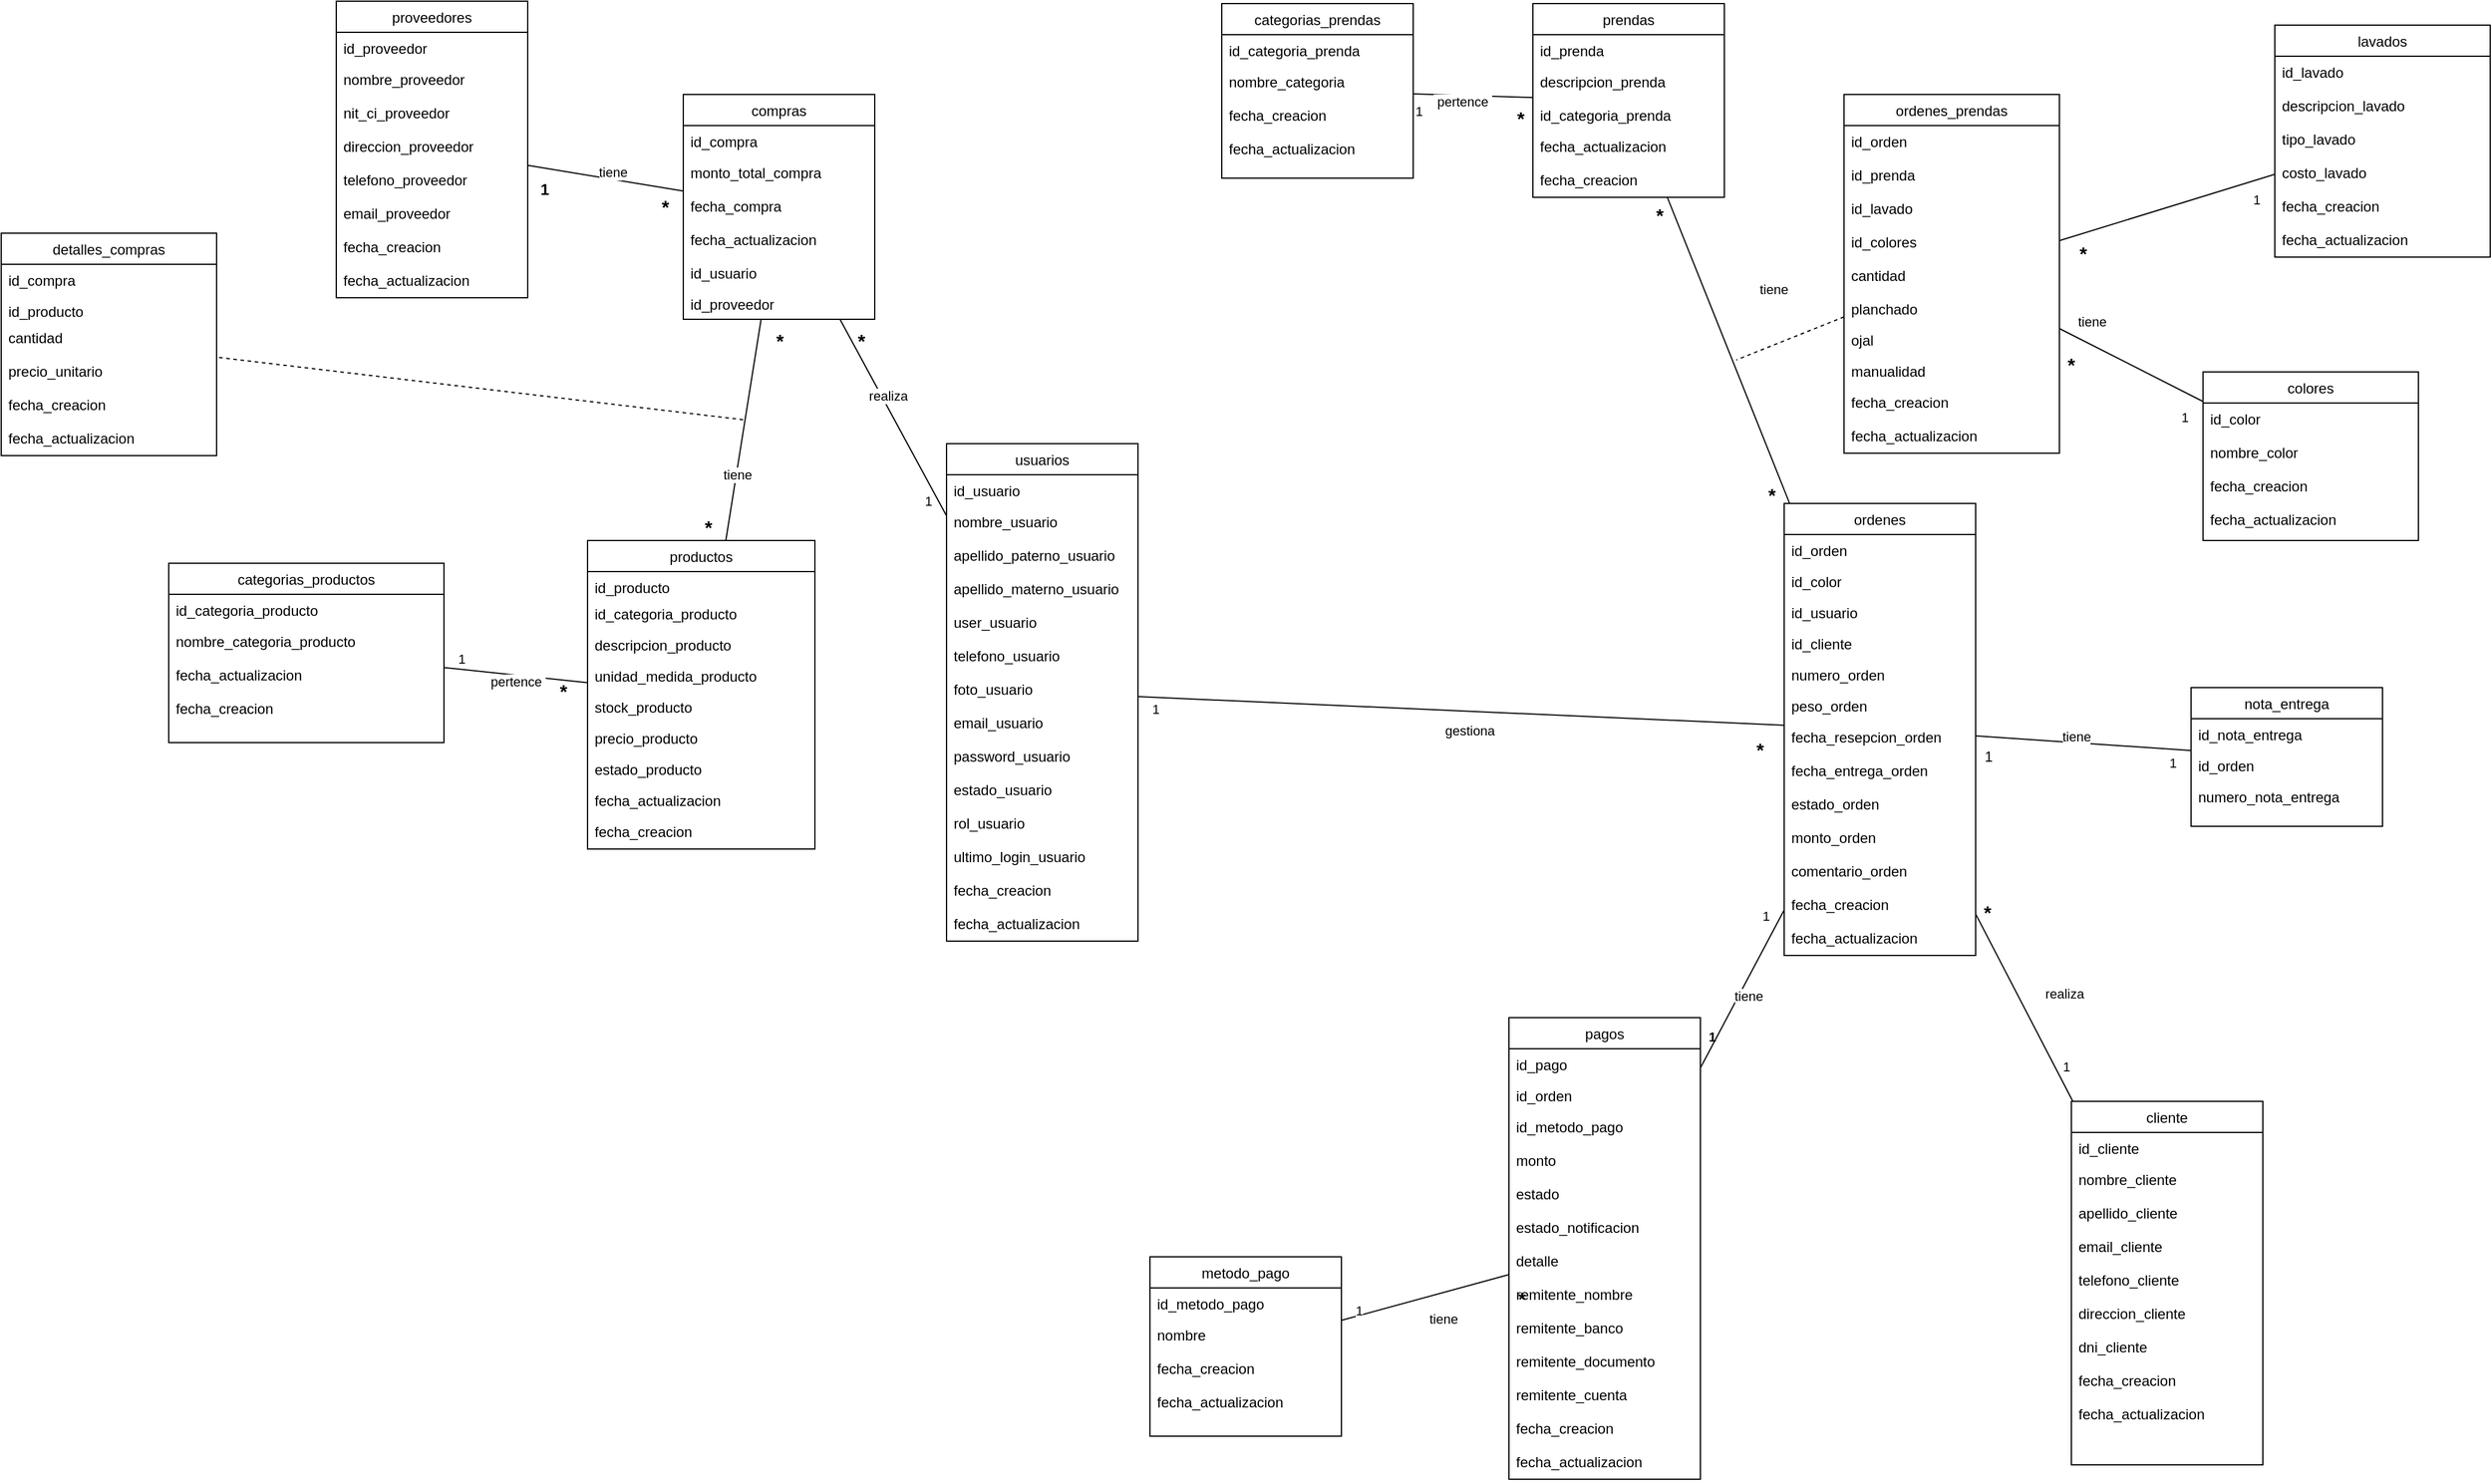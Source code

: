 <mxfile version="24.7.17">
  <diagram id="C5RBs43oDa-KdzZeNtuy" name="Page-1">
    <mxGraphModel dx="1945" dy="3181" grid="1" gridSize="10" guides="1" tooltips="1" connect="1" arrows="1" fold="1" page="1" pageScale="1" pageWidth="1100" pageHeight="850" math="0" shadow="0">
      <root>
        <mxCell id="WIyWlLk6GJQsqaUBKTNV-0" />
        <mxCell id="WIyWlLk6GJQsqaUBKTNV-1" parent="WIyWlLk6GJQsqaUBKTNV-0" />
        <mxCell id="zkfFHV4jXpPFQw0GAbJ--6" value="usuarios" style="swimlane;fontStyle=0;align=center;verticalAlign=top;childLayout=stackLayout;horizontal=1;startSize=26;horizontalStack=0;resizeParent=1;resizeLast=0;collapsible=1;marginBottom=0;rounded=0;shadow=0;strokeWidth=1;" parent="WIyWlLk6GJQsqaUBKTNV-1" vertex="1">
          <mxGeometry x="-220" y="-2150" width="160" height="416" as="geometry">
            <mxRectangle x="130" y="380" width="160" height="26" as="alternateBounds" />
          </mxGeometry>
        </mxCell>
        <mxCell id="zkfFHV4jXpPFQw0GAbJ--7" value="id_usuario" style="text;align=left;verticalAlign=top;spacingLeft=4;spacingRight=4;overflow=hidden;rotatable=0;points=[[0,0.5],[1,0.5]];portConstraint=eastwest;" parent="zkfFHV4jXpPFQw0GAbJ--6" vertex="1">
          <mxGeometry y="26" width="160" height="26" as="geometry" />
        </mxCell>
        <mxCell id="icrbJqTL_05nz_oc38vD-0" value="nombre_usuario" style="text;align=left;verticalAlign=top;spacingLeft=4;spacingRight=4;overflow=hidden;rotatable=0;points=[[0,0.5],[1,0.5]];portConstraint=eastwest;rounded=0;shadow=0;html=0;" parent="zkfFHV4jXpPFQw0GAbJ--6" vertex="1">
          <mxGeometry y="52" width="160" height="28" as="geometry" />
        </mxCell>
        <mxCell id="QhkTqGAl0PFYy6q8hVvx-40" value="apellido_paterno_usuario" style="text;align=left;verticalAlign=top;spacingLeft=4;spacingRight=4;overflow=hidden;rotatable=0;points=[[0,0.5],[1,0.5]];portConstraint=eastwest;rounded=0;shadow=0;html=0;" parent="zkfFHV4jXpPFQw0GAbJ--6" vertex="1">
          <mxGeometry y="80" width="160" height="28" as="geometry" />
        </mxCell>
        <mxCell id="vXQ494ZGvnhb7Yt3QtoO-11" value="apellido_materno_usuario" style="text;align=left;verticalAlign=top;spacingLeft=4;spacingRight=4;overflow=hidden;rotatable=0;points=[[0,0.5],[1,0.5]];portConstraint=eastwest;rounded=0;shadow=0;html=0;" parent="zkfFHV4jXpPFQw0GAbJ--6" vertex="1">
          <mxGeometry y="108" width="160" height="28" as="geometry" />
        </mxCell>
        <mxCell id="icrbJqTL_05nz_oc38vD-10" value="user_usuario" style="text;align=left;verticalAlign=top;spacingLeft=4;spacingRight=4;overflow=hidden;rotatable=0;points=[[0,0.5],[1,0.5]];portConstraint=eastwest;rounded=0;shadow=0;html=0;" parent="zkfFHV4jXpPFQw0GAbJ--6" vertex="1">
          <mxGeometry y="136" width="160" height="28" as="geometry" />
        </mxCell>
        <mxCell id="zkfFHV4jXpPFQw0GAbJ--8" value="telefono_usuario" style="text;align=left;verticalAlign=top;spacingLeft=4;spacingRight=4;overflow=hidden;rotatable=0;points=[[0,0.5],[1,0.5]];portConstraint=eastwest;rounded=0;shadow=0;html=0;" parent="zkfFHV4jXpPFQw0GAbJ--6" vertex="1">
          <mxGeometry y="164" width="160" height="28" as="geometry" />
        </mxCell>
        <mxCell id="QhkTqGAl0PFYy6q8hVvx-41" value="foto_usuario" style="text;align=left;verticalAlign=top;spacingLeft=4;spacingRight=4;overflow=hidden;rotatable=0;points=[[0,0.5],[1,0.5]];portConstraint=eastwest;rounded=0;shadow=0;html=0;" parent="zkfFHV4jXpPFQw0GAbJ--6" vertex="1">
          <mxGeometry y="192" width="160" height="28" as="geometry" />
        </mxCell>
        <mxCell id="icrbJqTL_05nz_oc38vD-34" value="email_usuario" style="text;align=left;verticalAlign=top;spacingLeft=4;spacingRight=4;overflow=hidden;rotatable=0;points=[[0,0.5],[1,0.5]];portConstraint=eastwest;rounded=0;shadow=0;html=0;" parent="zkfFHV4jXpPFQw0GAbJ--6" vertex="1">
          <mxGeometry y="220" width="160" height="28" as="geometry" />
        </mxCell>
        <mxCell id="QhkTqGAl0PFYy6q8hVvx-42" value="password_usuario" style="text;align=left;verticalAlign=top;spacingLeft=4;spacingRight=4;overflow=hidden;rotatable=0;points=[[0,0.5],[1,0.5]];portConstraint=eastwest;rounded=0;shadow=0;html=0;" parent="zkfFHV4jXpPFQw0GAbJ--6" vertex="1">
          <mxGeometry y="248" width="160" height="28" as="geometry" />
        </mxCell>
        <mxCell id="icrbJqTL_05nz_oc38vD-11" value="estado_usuario" style="text;align=left;verticalAlign=top;spacingLeft=4;spacingRight=4;overflow=hidden;rotatable=0;points=[[0,0.5],[1,0.5]];portConstraint=eastwest;rounded=0;shadow=0;html=0;" parent="zkfFHV4jXpPFQw0GAbJ--6" vertex="1">
          <mxGeometry y="276" width="160" height="28" as="geometry" />
        </mxCell>
        <mxCell id="vXQ494ZGvnhb7Yt3QtoO-12" value="rol_usuario" style="text;align=left;verticalAlign=top;spacingLeft=4;spacingRight=4;overflow=hidden;rotatable=0;points=[[0,0.5],[1,0.5]];portConstraint=eastwest;rounded=0;shadow=0;html=0;" parent="zkfFHV4jXpPFQw0GAbJ--6" vertex="1">
          <mxGeometry y="304" width="160" height="28" as="geometry" />
        </mxCell>
        <mxCell id="vXQ494ZGvnhb7Yt3QtoO-110" value="ultimo_login_usuario" style="text;align=left;verticalAlign=top;spacingLeft=4;spacingRight=4;overflow=hidden;rotatable=0;points=[[0,0.5],[1,0.5]];portConstraint=eastwest;rounded=0;shadow=0;html=0;" parent="zkfFHV4jXpPFQw0GAbJ--6" vertex="1">
          <mxGeometry y="332" width="160" height="28" as="geometry" />
        </mxCell>
        <mxCell id="tGhq1vd1xCX6ENyTumZ_-11" value="fecha_creacion" style="text;align=left;verticalAlign=top;spacingLeft=4;spacingRight=4;overflow=hidden;rotatable=0;points=[[0,0.5],[1,0.5]];portConstraint=eastwest;rounded=0;shadow=0;html=0;" parent="zkfFHV4jXpPFQw0GAbJ--6" vertex="1">
          <mxGeometry y="360" width="160" height="28" as="geometry" />
        </mxCell>
        <mxCell id="tGhq1vd1xCX6ENyTumZ_-12" value="fecha_actualizacion" style="text;align=left;verticalAlign=top;spacingLeft=4;spacingRight=4;overflow=hidden;rotatable=0;points=[[0,0.5],[1,0.5]];portConstraint=eastwest;rounded=0;shadow=0;html=0;" parent="zkfFHV4jXpPFQw0GAbJ--6" vertex="1">
          <mxGeometry y="388" width="160" height="28" as="geometry" />
        </mxCell>
        <mxCell id="tGhq1vd1xCX6ENyTumZ_-64" value="compras" style="swimlane;fontStyle=0;align=center;verticalAlign=top;childLayout=stackLayout;horizontal=1;startSize=26;horizontalStack=0;resizeParent=1;resizeLast=0;collapsible=1;marginBottom=0;rounded=0;shadow=0;strokeWidth=1;" parent="WIyWlLk6GJQsqaUBKTNV-1" vertex="1">
          <mxGeometry x="-440" y="-2442" width="160" height="188" as="geometry">
            <mxRectangle x="130" y="380" width="160" height="26" as="alternateBounds" />
          </mxGeometry>
        </mxCell>
        <mxCell id="tGhq1vd1xCX6ENyTumZ_-65" value="id_compra" style="text;align=left;verticalAlign=top;spacingLeft=4;spacingRight=4;overflow=hidden;rotatable=0;points=[[0,0.5],[1,0.5]];portConstraint=eastwest;" parent="tGhq1vd1xCX6ENyTumZ_-64" vertex="1">
          <mxGeometry y="26" width="160" height="26" as="geometry" />
        </mxCell>
        <mxCell id="QhkTqGAl0PFYy6q8hVvx-37" value="monto_total_compra" style="text;align=left;verticalAlign=top;spacingLeft=4;spacingRight=4;overflow=hidden;rotatable=0;points=[[0,0.5],[1,0.5]];portConstraint=eastwest;rounded=0;shadow=0;html=0;" parent="tGhq1vd1xCX6ENyTumZ_-64" vertex="1">
          <mxGeometry y="52" width="160" height="28" as="geometry" />
        </mxCell>
        <mxCell id="tGhq1vd1xCX6ENyTumZ_-66" value="fecha_compra" style="text;align=left;verticalAlign=top;spacingLeft=4;spacingRight=4;overflow=hidden;rotatable=0;points=[[0,0.5],[1,0.5]];portConstraint=eastwest;rounded=0;shadow=0;html=0;" parent="tGhq1vd1xCX6ENyTumZ_-64" vertex="1">
          <mxGeometry y="80" width="160" height="28" as="geometry" />
        </mxCell>
        <mxCell id="tGhq1vd1xCX6ENyTumZ_-69" value="fecha_actualizacion" style="text;align=left;verticalAlign=top;spacingLeft=4;spacingRight=4;overflow=hidden;rotatable=0;points=[[0,0.5],[1,0.5]];portConstraint=eastwest;rounded=0;shadow=0;html=0;" parent="tGhq1vd1xCX6ENyTumZ_-64" vertex="1">
          <mxGeometry y="108" width="160" height="28" as="geometry" />
        </mxCell>
        <mxCell id="vXQ494ZGvnhb7Yt3QtoO-127" value="id_usuario" style="text;align=left;verticalAlign=top;spacingLeft=4;spacingRight=4;overflow=hidden;rotatable=0;points=[[0,0.5],[1,0.5]];portConstraint=eastwest;" parent="tGhq1vd1xCX6ENyTumZ_-64" vertex="1">
          <mxGeometry y="136" width="160" height="26" as="geometry" />
        </mxCell>
        <mxCell id="vXQ494ZGvnhb7Yt3QtoO-128" value="id_proveedor" style="text;align=left;verticalAlign=top;spacingLeft=4;spacingRight=4;overflow=hidden;rotatable=0;points=[[0,0.5],[1,0.5]];portConstraint=eastwest;" parent="tGhq1vd1xCX6ENyTumZ_-64" vertex="1">
          <mxGeometry y="162" width="160" height="26" as="geometry" />
        </mxCell>
        <mxCell id="tGhq1vd1xCX6ENyTumZ_-87" value="detalles_compras" style="swimlane;fontStyle=0;align=center;verticalAlign=top;childLayout=stackLayout;horizontal=1;startSize=26;horizontalStack=0;resizeParent=1;resizeLast=0;collapsible=1;marginBottom=0;rounded=0;shadow=0;strokeWidth=1;" parent="WIyWlLk6GJQsqaUBKTNV-1" vertex="1">
          <mxGeometry x="-1010" y="-2326" width="180" height="186" as="geometry">
            <mxRectangle x="130" y="380" width="160" height="26" as="alternateBounds" />
          </mxGeometry>
        </mxCell>
        <mxCell id="vXQ494ZGvnhb7Yt3QtoO-117" value="id_compra" style="text;align=left;verticalAlign=top;spacingLeft=4;spacingRight=4;overflow=hidden;rotatable=0;points=[[0,0.5],[1,0.5]];portConstraint=eastwest;" parent="tGhq1vd1xCX6ENyTumZ_-87" vertex="1">
          <mxGeometry y="26" width="180" height="26" as="geometry" />
        </mxCell>
        <mxCell id="vXQ494ZGvnhb7Yt3QtoO-118" value="id_producto" style="text;align=left;verticalAlign=top;spacingLeft=4;spacingRight=4;overflow=hidden;rotatable=0;points=[[0,0.5],[1,0.5]];portConstraint=eastwest;" parent="tGhq1vd1xCX6ENyTumZ_-87" vertex="1">
          <mxGeometry y="52" width="180" height="22" as="geometry" />
        </mxCell>
        <mxCell id="tGhq1vd1xCX6ENyTumZ_-89" value="cantidad" style="text;align=left;verticalAlign=top;spacingLeft=4;spacingRight=4;overflow=hidden;rotatable=0;points=[[0,0.5],[1,0.5]];portConstraint=eastwest;rounded=0;shadow=0;html=0;" parent="tGhq1vd1xCX6ENyTumZ_-87" vertex="1">
          <mxGeometry y="74" width="180" height="28" as="geometry" />
        </mxCell>
        <mxCell id="tGhq1vd1xCX6ENyTumZ_-90" value="precio_unitario" style="text;align=left;verticalAlign=top;spacingLeft=4;spacingRight=4;overflow=hidden;rotatable=0;points=[[0,0.5],[1,0.5]];portConstraint=eastwest;rounded=0;shadow=0;html=0;" parent="tGhq1vd1xCX6ENyTumZ_-87" vertex="1">
          <mxGeometry y="102" width="180" height="28" as="geometry" />
        </mxCell>
        <mxCell id="tGhq1vd1xCX6ENyTumZ_-91" value="fecha_creacion" style="text;align=left;verticalAlign=top;spacingLeft=4;spacingRight=4;overflow=hidden;rotatable=0;points=[[0,0.5],[1,0.5]];portConstraint=eastwest;rounded=0;shadow=0;html=0;" parent="tGhq1vd1xCX6ENyTumZ_-87" vertex="1">
          <mxGeometry y="130" width="180" height="28" as="geometry" />
        </mxCell>
        <mxCell id="tGhq1vd1xCX6ENyTumZ_-92" value="fecha_actualizacion" style="text;align=left;verticalAlign=top;spacingLeft=4;spacingRight=4;overflow=hidden;rotatable=0;points=[[0,0.5],[1,0.5]];portConstraint=eastwest;rounded=0;shadow=0;html=0;" parent="tGhq1vd1xCX6ENyTumZ_-87" vertex="1">
          <mxGeometry y="158" width="180" height="28" as="geometry" />
        </mxCell>
        <mxCell id="tGhq1vd1xCX6ENyTumZ_-93" value="" style="endArrow=none;dashed=1;html=1;rounded=0;strokeColor=default;align=center;verticalAlign=middle;fontFamily=Helvetica;fontSize=11;fontColor=default;labelBackgroundColor=default;" parent="WIyWlLk6GJQsqaUBKTNV-1" target="tGhq1vd1xCX6ENyTumZ_-87" edge="1">
          <mxGeometry width="50" height="50" relative="1" as="geometry">
            <mxPoint x="-390" y="-2170" as="sourcePoint" />
            <mxPoint x="1260" y="-1640" as="targetPoint" />
          </mxGeometry>
        </mxCell>
        <mxCell id="tGhq1vd1xCX6ENyTumZ_-94" value="productos" style="swimlane;fontStyle=0;align=center;verticalAlign=top;childLayout=stackLayout;horizontal=1;startSize=26;horizontalStack=0;resizeParent=1;resizeLast=0;collapsible=1;marginBottom=0;rounded=0;shadow=0;strokeWidth=1;" parent="WIyWlLk6GJQsqaUBKTNV-1" vertex="1">
          <mxGeometry x="-520" y="-2069" width="190" height="258" as="geometry">
            <mxRectangle x="620" y="-440" width="160" height="26" as="alternateBounds" />
          </mxGeometry>
        </mxCell>
        <mxCell id="tGhq1vd1xCX6ENyTumZ_-95" value="id_producto" style="text;align=left;verticalAlign=top;spacingLeft=4;spacingRight=4;overflow=hidden;rotatable=0;points=[[0,0.5],[1,0.5]];portConstraint=eastwest;" parent="tGhq1vd1xCX6ENyTumZ_-94" vertex="1">
          <mxGeometry y="26" width="190" height="22" as="geometry" />
        </mxCell>
        <mxCell id="vXQ494ZGvnhb7Yt3QtoO-129" value="id_categoria_producto" style="text;align=left;verticalAlign=top;spacingLeft=4;spacingRight=4;overflow=hidden;rotatable=0;points=[[0,0.5],[1,0.5]];portConstraint=eastwest;" parent="tGhq1vd1xCX6ENyTumZ_-94" vertex="1">
          <mxGeometry y="48" width="190" height="26" as="geometry" />
        </mxCell>
        <mxCell id="QhkTqGAl0PFYy6q8hVvx-25" value="descripcion_producto" style="text;align=left;verticalAlign=top;spacingLeft=4;spacingRight=4;overflow=hidden;rotatable=0;points=[[0,0.5],[1,0.5]];portConstraint=eastwest;" parent="tGhq1vd1xCX6ENyTumZ_-94" vertex="1">
          <mxGeometry y="74" width="190" height="26" as="geometry" />
        </mxCell>
        <mxCell id="34cPcHvmIgc0B0uM3YAv-0" value="unidad_medida_producto" style="text;align=left;verticalAlign=top;spacingLeft=4;spacingRight=4;overflow=hidden;rotatable=0;points=[[0,0.5],[1,0.5]];portConstraint=eastwest;" parent="tGhq1vd1xCX6ENyTumZ_-94" vertex="1">
          <mxGeometry y="100" width="190" height="26" as="geometry" />
        </mxCell>
        <mxCell id="QhkTqGAl0PFYy6q8hVvx-30" value="stock_producto" style="text;align=left;verticalAlign=top;spacingLeft=4;spacingRight=4;overflow=hidden;rotatable=0;points=[[0,0.5],[1,0.5]];portConstraint=eastwest;" parent="tGhq1vd1xCX6ENyTumZ_-94" vertex="1">
          <mxGeometry y="126" width="190" height="26" as="geometry" />
        </mxCell>
        <mxCell id="QhkTqGAl0PFYy6q8hVvx-31" value="precio_producto" style="text;align=left;verticalAlign=top;spacingLeft=4;spacingRight=4;overflow=hidden;rotatable=0;points=[[0,0.5],[1,0.5]];portConstraint=eastwest;" parent="tGhq1vd1xCX6ENyTumZ_-94" vertex="1">
          <mxGeometry y="152" width="190" height="26" as="geometry" />
        </mxCell>
        <mxCell id="QhkTqGAl0PFYy6q8hVvx-35" value="estado_producto" style="text;align=left;verticalAlign=top;spacingLeft=4;spacingRight=4;overflow=hidden;rotatable=0;points=[[0,0.5],[1,0.5]];portConstraint=eastwest;" parent="tGhq1vd1xCX6ENyTumZ_-94" vertex="1">
          <mxGeometry y="178" width="190" height="26" as="geometry" />
        </mxCell>
        <mxCell id="tGhq1vd1xCX6ENyTumZ_-99" value="fecha_actualizacion" style="text;align=left;verticalAlign=top;spacingLeft=4;spacingRight=4;overflow=hidden;rotatable=0;points=[[0,0.5],[1,0.5]];portConstraint=eastwest;rounded=0;shadow=0;html=0;" parent="tGhq1vd1xCX6ENyTumZ_-94" vertex="1">
          <mxGeometry y="204" width="190" height="26" as="geometry" />
        </mxCell>
        <mxCell id="tGhq1vd1xCX6ENyTumZ_-98" value="fecha_creacion" style="text;align=left;verticalAlign=top;spacingLeft=4;spacingRight=4;overflow=hidden;rotatable=0;points=[[0,0.5],[1,0.5]];portConstraint=eastwest;rounded=0;shadow=0;html=0;" parent="tGhq1vd1xCX6ENyTumZ_-94" vertex="1">
          <mxGeometry y="230" width="190" height="28" as="geometry" />
        </mxCell>
        <mxCell id="tGhq1vd1xCX6ENyTumZ_-104" value="" style="endArrow=none;html=1;rounded=0;strokeColor=default;align=center;verticalAlign=middle;fontFamily=Helvetica;fontSize=11;fontColor=default;labelBackgroundColor=default;" parent="WIyWlLk6GJQsqaUBKTNV-1" source="tGhq1vd1xCX6ENyTumZ_-94" target="tGhq1vd1xCX6ENyTumZ_-64" edge="1">
          <mxGeometry relative="1" as="geometry">
            <mxPoint x="1250" y="-1550" as="sourcePoint" />
            <mxPoint x="1250" y="-1620" as="targetPoint" />
          </mxGeometry>
        </mxCell>
        <mxCell id="tGhq1vd1xCX6ENyTumZ_-105" value="*" style="resizable=0;html=1;whiteSpace=wrap;align=left;verticalAlign=bottom;fontFamily=Helvetica;fontSize=16;fontColor=default;labelBackgroundColor=none;fontStyle=1" parent="tGhq1vd1xCX6ENyTumZ_-104" connectable="0" vertex="1">
          <mxGeometry x="-1" relative="1" as="geometry">
            <mxPoint x="-20" as="offset" />
          </mxGeometry>
        </mxCell>
        <mxCell id="tGhq1vd1xCX6ENyTumZ_-106" value="*" style="resizable=0;html=1;whiteSpace=wrap;align=right;verticalAlign=bottom;fontFamily=Helvetica;fontSize=16;fontColor=default;labelBackgroundColor=none;fontStyle=1" parent="tGhq1vd1xCX6ENyTumZ_-104" connectable="0" vertex="1">
          <mxGeometry x="1" relative="1" as="geometry">
            <mxPoint x="20" y="30" as="offset" />
          </mxGeometry>
        </mxCell>
        <mxCell id="pzW-7_iiwVMMT-klEPPE-11" value="tiene" style="edgeLabel;html=1;align=center;verticalAlign=middle;resizable=0;points=[];" parent="tGhq1vd1xCX6ENyTumZ_-104" vertex="1" connectable="0">
          <mxGeometry x="-0.4" relative="1" as="geometry">
            <mxPoint as="offset" />
          </mxGeometry>
        </mxCell>
        <mxCell id="tGhq1vd1xCX6ENyTumZ_-107" value="categorias_productos" style="swimlane;fontStyle=0;align=center;verticalAlign=top;childLayout=stackLayout;horizontal=1;startSize=26;horizontalStack=0;resizeParent=1;resizeLast=0;collapsible=1;marginBottom=0;rounded=0;shadow=0;strokeWidth=1;" parent="WIyWlLk6GJQsqaUBKTNV-1" vertex="1">
          <mxGeometry x="-870" y="-2050" width="230" height="150" as="geometry">
            <mxRectangle x="130" y="380" width="160" height="26" as="alternateBounds" />
          </mxGeometry>
        </mxCell>
        <mxCell id="tGhq1vd1xCX6ENyTumZ_-108" value="id_categoria_producto" style="text;align=left;verticalAlign=top;spacingLeft=4;spacingRight=4;overflow=hidden;rotatable=0;points=[[0,0.5],[1,0.5]];portConstraint=eastwest;" parent="tGhq1vd1xCX6ENyTumZ_-107" vertex="1">
          <mxGeometry y="26" width="230" height="26" as="geometry" />
        </mxCell>
        <mxCell id="tGhq1vd1xCX6ENyTumZ_-110" value="nombre_categoria_producto" style="text;align=left;verticalAlign=top;spacingLeft=4;spacingRight=4;overflow=hidden;rotatable=0;points=[[0,0.5],[1,0.5]];portConstraint=eastwest;rounded=0;shadow=0;html=0;" parent="tGhq1vd1xCX6ENyTumZ_-107" vertex="1">
          <mxGeometry y="52" width="230" height="28" as="geometry" />
        </mxCell>
        <mxCell id="tGhq1vd1xCX6ENyTumZ_-113" value="fecha_actualizacion" style="text;align=left;verticalAlign=top;spacingLeft=4;spacingRight=4;overflow=hidden;rotatable=0;points=[[0,0.5],[1,0.5]];portConstraint=eastwest;rounded=0;shadow=0;html=0;" parent="tGhq1vd1xCX6ENyTumZ_-107" vertex="1">
          <mxGeometry y="80" width="230" height="28" as="geometry" />
        </mxCell>
        <mxCell id="tGhq1vd1xCX6ENyTumZ_-114" value="fecha_creacion" style="text;align=left;verticalAlign=top;spacingLeft=4;spacingRight=4;overflow=hidden;rotatable=0;points=[[0,0.5],[1,0.5]];portConstraint=eastwest;rounded=0;shadow=0;html=0;" parent="tGhq1vd1xCX6ENyTumZ_-107" vertex="1">
          <mxGeometry y="108" width="230" height="38" as="geometry" />
        </mxCell>
        <mxCell id="tGhq1vd1xCX6ENyTumZ_-115" value="" style="endArrow=none;html=1;rounded=0;strokeColor=default;align=center;verticalAlign=middle;fontFamily=Helvetica;fontSize=11;fontColor=default;labelBackgroundColor=default;" parent="WIyWlLk6GJQsqaUBKTNV-1" source="tGhq1vd1xCX6ENyTumZ_-107" target="tGhq1vd1xCX6ENyTumZ_-94" edge="1">
          <mxGeometry relative="1" as="geometry">
            <mxPoint x="1070" y="-1370" as="sourcePoint" />
            <mxPoint x="430" y="-1384" as="targetPoint" />
          </mxGeometry>
        </mxCell>
        <mxCell id="tGhq1vd1xCX6ENyTumZ_-116" value="1" style="resizable=0;html=1;whiteSpace=wrap;align=left;verticalAlign=bottom;fontFamily=Helvetica;fontSize=11;fontColor=default;labelBackgroundColor=default;" parent="tGhq1vd1xCX6ENyTumZ_-115" connectable="0" vertex="1">
          <mxGeometry x="-1" relative="1" as="geometry">
            <mxPoint x="10" y="1" as="offset" />
          </mxGeometry>
        </mxCell>
        <mxCell id="tGhq1vd1xCX6ENyTumZ_-117" value="*" style="resizable=0;html=1;whiteSpace=wrap;align=center;verticalAlign=bottom;fontFamily=Helvetica;fontSize=16;fontColor=default;labelBackgroundColor=none;spacing=2;fontStyle=1;" parent="tGhq1vd1xCX6ENyTumZ_-115" connectable="0" vertex="1">
          <mxGeometry x="1" relative="1" as="geometry">
            <mxPoint x="-20" y="19" as="offset" />
          </mxGeometry>
        </mxCell>
        <mxCell id="pzW-7_iiwVMMT-klEPPE-17" value="&amp;nbsp;pertence&amp;nbsp;" style="edgeLabel;html=1;align=center;verticalAlign=middle;resizable=0;points=[];" parent="tGhq1vd1xCX6ENyTumZ_-115" vertex="1" connectable="0">
          <mxGeometry x="0.253" y="-4" relative="1" as="geometry">
            <mxPoint x="-15" as="offset" />
          </mxGeometry>
        </mxCell>
        <mxCell id="tGhq1vd1xCX6ENyTumZ_-149" style="edgeStyle=none;rounded=0;orthogonalLoop=1;jettySize=auto;html=1;exitX=0.5;exitY=0;exitDx=0;exitDy=0;entryX=0.75;entryY=0;entryDx=0;entryDy=0;strokeColor=default;align=center;verticalAlign=middle;fontFamily=Helvetica;fontSize=11;fontColor=default;labelBackgroundColor=default;endArrow=none;" parent="WIyWlLk6GJQsqaUBKTNV-1" source="tGhq1vd1xCX6ENyTumZ_-107" target="tGhq1vd1xCX6ENyTumZ_-107" edge="1">
          <mxGeometry relative="1" as="geometry" />
        </mxCell>
        <mxCell id="HjSV1TEzzstD-xtGG22P-8" value="proveedores" style="swimlane;fontStyle=0;align=center;verticalAlign=top;childLayout=stackLayout;horizontal=1;startSize=26;horizontalStack=0;resizeParent=1;resizeLast=0;collapsible=1;marginBottom=0;rounded=0;shadow=0;strokeWidth=1;" parent="WIyWlLk6GJQsqaUBKTNV-1" vertex="1">
          <mxGeometry x="-730" y="-2520" width="160" height="248" as="geometry">
            <mxRectangle x="130" y="380" width="160" height="26" as="alternateBounds" />
          </mxGeometry>
        </mxCell>
        <mxCell id="HjSV1TEzzstD-xtGG22P-9" value="id_proveedor" style="text;align=left;verticalAlign=top;spacingLeft=4;spacingRight=4;overflow=hidden;rotatable=0;points=[[0,0.5],[1,0.5]];portConstraint=eastwest;" parent="HjSV1TEzzstD-xtGG22P-8" vertex="1">
          <mxGeometry y="26" width="160" height="26" as="geometry" />
        </mxCell>
        <mxCell id="HjSV1TEzzstD-xtGG22P-10" value="nombre_proveedor" style="text;align=left;verticalAlign=top;spacingLeft=4;spacingRight=4;overflow=hidden;rotatable=0;points=[[0,0.5],[1,0.5]];portConstraint=eastwest;rounded=0;shadow=0;html=0;" parent="HjSV1TEzzstD-xtGG22P-8" vertex="1">
          <mxGeometry y="52" width="160" height="28" as="geometry" />
        </mxCell>
        <mxCell id="HjSV1TEzzstD-xtGG22P-11" value="nit_ci_proveedor" style="text;align=left;verticalAlign=top;spacingLeft=4;spacingRight=4;overflow=hidden;rotatable=0;points=[[0,0.5],[1,0.5]];portConstraint=eastwest;rounded=0;shadow=0;html=0;" parent="HjSV1TEzzstD-xtGG22P-8" vertex="1">
          <mxGeometry y="80" width="160" height="28" as="geometry" />
        </mxCell>
        <mxCell id="QhkTqGAl0PFYy6q8hVvx-38" value="direccion_proveedor" style="text;align=left;verticalAlign=top;spacingLeft=4;spacingRight=4;overflow=hidden;rotatable=0;points=[[0,0.5],[1,0.5]];portConstraint=eastwest;rounded=0;shadow=0;html=0;" parent="HjSV1TEzzstD-xtGG22P-8" vertex="1">
          <mxGeometry y="108" width="160" height="28" as="geometry" />
        </mxCell>
        <mxCell id="HjSV1TEzzstD-xtGG22P-16" value="telefono_proveedor" style="text;align=left;verticalAlign=top;spacingLeft=4;spacingRight=4;overflow=hidden;rotatable=0;points=[[0,0.5],[1,0.5]];portConstraint=eastwest;rounded=0;shadow=0;html=0;" parent="HjSV1TEzzstD-xtGG22P-8" vertex="1">
          <mxGeometry y="136" width="160" height="28" as="geometry" />
        </mxCell>
        <mxCell id="QhkTqGAl0PFYy6q8hVvx-39" value="email_proveedor" style="text;align=left;verticalAlign=top;spacingLeft=4;spacingRight=4;overflow=hidden;rotatable=0;points=[[0,0.5],[1,0.5]];portConstraint=eastwest;rounded=0;shadow=0;html=0;" parent="HjSV1TEzzstD-xtGG22P-8" vertex="1">
          <mxGeometry y="164" width="160" height="28" as="geometry" />
        </mxCell>
        <mxCell id="HjSV1TEzzstD-xtGG22P-12" value="fecha_creacion" style="text;align=left;verticalAlign=top;spacingLeft=4;spacingRight=4;overflow=hidden;rotatable=0;points=[[0,0.5],[1,0.5]];portConstraint=eastwest;rounded=0;shadow=0;html=0;" parent="HjSV1TEzzstD-xtGG22P-8" vertex="1">
          <mxGeometry y="192" width="160" height="28" as="geometry" />
        </mxCell>
        <mxCell id="HjSV1TEzzstD-xtGG22P-13" value="fecha_actualizacion" style="text;align=left;verticalAlign=top;spacingLeft=4;spacingRight=4;overflow=hidden;rotatable=0;points=[[0,0.5],[1,0.5]];portConstraint=eastwest;rounded=0;shadow=0;html=0;" parent="HjSV1TEzzstD-xtGG22P-8" vertex="1">
          <mxGeometry y="220" width="160" height="28" as="geometry" />
        </mxCell>
        <mxCell id="QhkTqGAl0PFYy6q8hVvx-3" value="" style="endArrow=none;html=1;rounded=0;strokeColor=default;align=center;verticalAlign=middle;fontFamily=Helvetica;fontSize=11;fontColor=default;labelBackgroundColor=default;" parent="WIyWlLk6GJQsqaUBKTNV-1" source="tGhq1vd1xCX6ENyTumZ_-64" target="HjSV1TEzzstD-xtGG22P-8" edge="1">
          <mxGeometry relative="1" as="geometry">
            <mxPoint x="110" y="-1280" as="sourcePoint" />
            <mxPoint x="-360" y="-1300" as="targetPoint" />
          </mxGeometry>
        </mxCell>
        <mxCell id="QhkTqGAl0PFYy6q8hVvx-4" value="*" style="resizable=0;html=1;whiteSpace=wrap;align=left;verticalAlign=bottom;fontFamily=Helvetica;fontSize=16;fontColor=default;labelBackgroundColor=none;fontStyle=1" parent="QhkTqGAl0PFYy6q8hVvx-3" connectable="0" vertex="1">
          <mxGeometry x="-1" relative="1" as="geometry">
            <mxPoint x="-20" y="25" as="offset" />
          </mxGeometry>
        </mxCell>
        <mxCell id="QhkTqGAl0PFYy6q8hVvx-5" value="1" style="resizable=0;html=1;whiteSpace=wrap;align=right;verticalAlign=bottom;fontFamily=Helvetica;fontSize=13;fontColor=default;labelBackgroundColor=none;fontStyle=1" parent="QhkTqGAl0PFYy6q8hVvx-3" connectable="0" vertex="1">
          <mxGeometry x="1" relative="1" as="geometry">
            <mxPoint x="20" y="30" as="offset" />
          </mxGeometry>
        </mxCell>
        <mxCell id="QhkTqGAl0PFYy6q8hVvx-6" value="tiene" style="edgeLabel;html=1;align=center;verticalAlign=middle;resizable=0;points=[];" parent="QhkTqGAl0PFYy6q8hVvx-3" vertex="1" connectable="0">
          <mxGeometry x="-0.4" relative="1" as="geometry">
            <mxPoint x="-20" y="-10" as="offset" />
          </mxGeometry>
        </mxCell>
        <mxCell id="tGhq1vd1xCX6ENyTumZ_-61" value="" style="endArrow=none;html=1;rounded=0;strokeColor=default;align=center;verticalAlign=middle;fontFamily=Helvetica;fontSize=11;fontColor=default;labelBackgroundColor=default;" parent="WIyWlLk6GJQsqaUBKTNV-1" source="zkfFHV4jXpPFQw0GAbJ--6" target="tGhq1vd1xCX6ENyTumZ_-64" edge="1">
          <mxGeometry relative="1" as="geometry">
            <mxPoint x="1180" y="-1840" as="sourcePoint" />
            <mxPoint x="1280" y="-1806" as="targetPoint" />
          </mxGeometry>
        </mxCell>
        <mxCell id="tGhq1vd1xCX6ENyTumZ_-62" value="1" style="resizable=0;html=1;whiteSpace=wrap;align=left;verticalAlign=bottom;fontFamily=Helvetica;fontSize=11;fontColor=default;labelBackgroundColor=default;" parent="tGhq1vd1xCX6ENyTumZ_-61" connectable="0" vertex="1">
          <mxGeometry x="-1" relative="1" as="geometry">
            <mxPoint x="-20" y="-4" as="offset" />
          </mxGeometry>
        </mxCell>
        <mxCell id="tGhq1vd1xCX6ENyTumZ_-63" value="*" style="resizable=0;html=1;whiteSpace=wrap;align=center;verticalAlign=bottom;fontFamily=Helvetica;fontSize=16;fontColor=default;labelBackgroundColor=none;spacing=2;fontStyle=1" parent="tGhq1vd1xCX6ENyTumZ_-61" connectable="0" vertex="1">
          <mxGeometry x="1" relative="1" as="geometry">
            <mxPoint x="18" y="30" as="offset" />
          </mxGeometry>
        </mxCell>
        <mxCell id="QhkTqGAl0PFYy6q8hVvx-15" value="realiza" style="edgeLabel;html=1;align=center;verticalAlign=middle;resizable=0;points=[];" parent="tGhq1vd1xCX6ENyTumZ_-61" vertex="1" connectable="0">
          <mxGeometry x="0.218" relative="1" as="geometry">
            <mxPoint x="5" as="offset" />
          </mxGeometry>
        </mxCell>
        <mxCell id="vXQ494ZGvnhb7Yt3QtoO-21" value="prendas" style="swimlane;fontStyle=0;align=center;verticalAlign=top;childLayout=stackLayout;horizontal=1;startSize=26;horizontalStack=0;resizeParent=1;resizeLast=0;collapsible=1;marginBottom=0;rounded=0;shadow=0;strokeWidth=1;" parent="WIyWlLk6GJQsqaUBKTNV-1" vertex="1">
          <mxGeometry x="270" y="-2518" width="160" height="162" as="geometry">
            <mxRectangle x="130" y="380" width="160" height="26" as="alternateBounds" />
          </mxGeometry>
        </mxCell>
        <mxCell id="vXQ494ZGvnhb7Yt3QtoO-22" value="id_prenda" style="text;align=left;verticalAlign=top;spacingLeft=4;spacingRight=4;overflow=hidden;rotatable=0;points=[[0,0.5],[1,0.5]];portConstraint=eastwest;" parent="vXQ494ZGvnhb7Yt3QtoO-21" vertex="1">
          <mxGeometry y="26" width="160" height="26" as="geometry" />
        </mxCell>
        <mxCell id="vXQ494ZGvnhb7Yt3QtoO-23" value="descripcion_prenda" style="text;align=left;verticalAlign=top;spacingLeft=4;spacingRight=4;overflow=hidden;rotatable=0;points=[[0,0.5],[1,0.5]];portConstraint=eastwest;rounded=0;shadow=0;html=0;" parent="vXQ494ZGvnhb7Yt3QtoO-21" vertex="1">
          <mxGeometry y="52" width="160" height="28" as="geometry" />
        </mxCell>
        <mxCell id="vXQ494ZGvnhb7Yt3QtoO-131" value="id_categoria_prenda" style="text;align=left;verticalAlign=top;spacingLeft=4;spacingRight=4;overflow=hidden;rotatable=0;points=[[0,0.5],[1,0.5]];portConstraint=eastwest;" parent="vXQ494ZGvnhb7Yt3QtoO-21" vertex="1">
          <mxGeometry y="80" width="160" height="26" as="geometry" />
        </mxCell>
        <mxCell id="vXQ494ZGvnhb7Yt3QtoO-116" value="fecha_actualizacion" style="text;align=left;verticalAlign=top;spacingLeft=4;spacingRight=4;overflow=hidden;rotatable=0;points=[[0,0.5],[1,0.5]];portConstraint=eastwest;rounded=0;shadow=0;html=0;" parent="vXQ494ZGvnhb7Yt3QtoO-21" vertex="1">
          <mxGeometry y="106" width="160" height="28" as="geometry" />
        </mxCell>
        <mxCell id="vXQ494ZGvnhb7Yt3QtoO-115" value="fecha_creacion" style="text;align=left;verticalAlign=top;spacingLeft=4;spacingRight=4;overflow=hidden;rotatable=0;points=[[0,0.5],[1,0.5]];portConstraint=eastwest;rounded=0;shadow=0;html=0;" parent="vXQ494ZGvnhb7Yt3QtoO-21" vertex="1">
          <mxGeometry y="134" width="160" height="28" as="geometry" />
        </mxCell>
        <mxCell id="vXQ494ZGvnhb7Yt3QtoO-27" value="categorias_prendas" style="swimlane;fontStyle=0;align=center;verticalAlign=top;childLayout=stackLayout;horizontal=1;startSize=26;horizontalStack=0;resizeParent=1;resizeLast=0;collapsible=1;marginBottom=0;rounded=0;shadow=0;strokeWidth=1;" parent="WIyWlLk6GJQsqaUBKTNV-1" vertex="1">
          <mxGeometry x="10" y="-2518" width="160" height="146" as="geometry">
            <mxRectangle x="130" y="380" width="160" height="26" as="alternateBounds" />
          </mxGeometry>
        </mxCell>
        <mxCell id="vXQ494ZGvnhb7Yt3QtoO-28" value="id_categoria_prenda" style="text;align=left;verticalAlign=top;spacingLeft=4;spacingRight=4;overflow=hidden;rotatable=0;points=[[0,0.5],[1,0.5]];portConstraint=eastwest;" parent="vXQ494ZGvnhb7Yt3QtoO-27" vertex="1">
          <mxGeometry y="26" width="160" height="26" as="geometry" />
        </mxCell>
        <mxCell id="vXQ494ZGvnhb7Yt3QtoO-29" value="nombre_categoria" style="text;align=left;verticalAlign=top;spacingLeft=4;spacingRight=4;overflow=hidden;rotatable=0;points=[[0,0.5],[1,0.5]];portConstraint=eastwest;rounded=0;shadow=0;html=0;" parent="vXQ494ZGvnhb7Yt3QtoO-27" vertex="1">
          <mxGeometry y="52" width="160" height="28" as="geometry" />
        </mxCell>
        <mxCell id="vXQ494ZGvnhb7Yt3QtoO-31" value="fecha_creacion" style="text;align=left;verticalAlign=top;spacingLeft=4;spacingRight=4;overflow=hidden;rotatable=0;points=[[0,0.5],[1,0.5]];portConstraint=eastwest;rounded=0;shadow=0;html=0;" parent="vXQ494ZGvnhb7Yt3QtoO-27" vertex="1">
          <mxGeometry y="80" width="160" height="28" as="geometry" />
        </mxCell>
        <mxCell id="vXQ494ZGvnhb7Yt3QtoO-32" value="fecha_actualizacion" style="text;align=left;verticalAlign=top;spacingLeft=4;spacingRight=4;overflow=hidden;rotatable=0;points=[[0,0.5],[1,0.5]];portConstraint=eastwest;rounded=0;shadow=0;html=0;" parent="vXQ494ZGvnhb7Yt3QtoO-27" vertex="1">
          <mxGeometry y="108" width="160" height="38" as="geometry" />
        </mxCell>
        <mxCell id="vXQ494ZGvnhb7Yt3QtoO-33" value="" style="endArrow=none;html=1;rounded=0;strokeColor=default;align=center;verticalAlign=middle;fontFamily=Helvetica;fontSize=11;fontColor=default;labelBackgroundColor=default;" parent="WIyWlLk6GJQsqaUBKTNV-1" source="vXQ494ZGvnhb7Yt3QtoO-27" target="vXQ494ZGvnhb7Yt3QtoO-21" edge="1">
          <mxGeometry relative="1" as="geometry">
            <mxPoint x="-670" y="-2220" as="sourcePoint" />
            <mxPoint x="-550" y="-2226" as="targetPoint" />
          </mxGeometry>
        </mxCell>
        <mxCell id="vXQ494ZGvnhb7Yt3QtoO-34" value="1" style="resizable=0;html=1;whiteSpace=wrap;align=left;verticalAlign=bottom;fontFamily=Helvetica;fontSize=11;fontColor=default;labelBackgroundColor=default;" parent="vXQ494ZGvnhb7Yt3QtoO-33" connectable="0" vertex="1">
          <mxGeometry x="-1" relative="1" as="geometry">
            <mxPoint y="23" as="offset" />
          </mxGeometry>
        </mxCell>
        <mxCell id="vXQ494ZGvnhb7Yt3QtoO-35" value="*" style="resizable=0;html=1;whiteSpace=wrap;align=center;verticalAlign=bottom;fontFamily=Helvetica;fontSize=16;fontColor=default;labelBackgroundColor=none;spacing=2;fontStyle=1;" parent="vXQ494ZGvnhb7Yt3QtoO-33" connectable="0" vertex="1">
          <mxGeometry x="1" relative="1" as="geometry">
            <mxPoint x="-10" y="29" as="offset" />
          </mxGeometry>
        </mxCell>
        <mxCell id="vXQ494ZGvnhb7Yt3QtoO-36" value="&amp;nbsp;pertence&amp;nbsp;" style="edgeLabel;html=1;align=center;verticalAlign=middle;resizable=0;points=[];" parent="vXQ494ZGvnhb7Yt3QtoO-33" vertex="1" connectable="0">
          <mxGeometry x="0.253" y="-4" relative="1" as="geometry">
            <mxPoint x="-22" as="offset" />
          </mxGeometry>
        </mxCell>
        <mxCell id="vXQ494ZGvnhb7Yt3QtoO-37" value="ordenes" style="swimlane;fontStyle=0;align=center;verticalAlign=top;childLayout=stackLayout;horizontal=1;startSize=26;horizontalStack=0;resizeParent=1;resizeLast=0;collapsible=1;marginBottom=0;rounded=0;shadow=0;strokeWidth=1;" parent="WIyWlLk6GJQsqaUBKTNV-1" vertex="1">
          <mxGeometry x="480" y="-2100" width="160" height="378" as="geometry">
            <mxRectangle x="130" y="380" width="160" height="26" as="alternateBounds" />
          </mxGeometry>
        </mxCell>
        <mxCell id="vXQ494ZGvnhb7Yt3QtoO-38" value="id_orden" style="text;align=left;verticalAlign=top;spacingLeft=4;spacingRight=4;overflow=hidden;rotatable=0;points=[[0,0.5],[1,0.5]];portConstraint=eastwest;" parent="vXQ494ZGvnhb7Yt3QtoO-37" vertex="1">
          <mxGeometry y="26" width="160" height="26" as="geometry" />
        </mxCell>
        <mxCell id="P4XH9sECYyjLaAEKHhsC-2" value="id_color" style="text;align=left;verticalAlign=top;spacingLeft=4;spacingRight=4;overflow=hidden;rotatable=0;points=[[0,0.5],[1,0.5]];portConstraint=eastwest;" parent="vXQ494ZGvnhb7Yt3QtoO-37" vertex="1">
          <mxGeometry y="52" width="160" height="26" as="geometry" />
        </mxCell>
        <mxCell id="vXQ494ZGvnhb7Yt3QtoO-126" value="id_usuario" style="text;align=left;verticalAlign=top;spacingLeft=4;spacingRight=4;overflow=hidden;rotatable=0;points=[[0,0.5],[1,0.5]];portConstraint=eastwest;" parent="vXQ494ZGvnhb7Yt3QtoO-37" vertex="1">
          <mxGeometry y="78" width="160" height="26" as="geometry" />
        </mxCell>
        <mxCell id="P4XH9sECYyjLaAEKHhsC-19" value="id_cliente" style="text;align=left;verticalAlign=top;spacingLeft=4;spacingRight=4;overflow=hidden;rotatable=0;points=[[0,0.5],[1,0.5]];portConstraint=eastwest;" parent="vXQ494ZGvnhb7Yt3QtoO-37" vertex="1">
          <mxGeometry y="104" width="160" height="26" as="geometry" />
        </mxCell>
        <mxCell id="P4XH9sECYyjLaAEKHhsC-0" value="numero_orden" style="text;align=left;verticalAlign=top;spacingLeft=4;spacingRight=4;overflow=hidden;rotatable=0;points=[[0,0.5],[1,0.5]];portConstraint=eastwest;" parent="vXQ494ZGvnhb7Yt3QtoO-37" vertex="1">
          <mxGeometry y="130" width="160" height="26" as="geometry" />
        </mxCell>
        <mxCell id="P4XH9sECYyjLaAEKHhsC-1" value="peso_orden" style="text;align=left;verticalAlign=top;spacingLeft=4;spacingRight=4;overflow=hidden;rotatable=0;points=[[0,0.5],[1,0.5]];portConstraint=eastwest;" parent="vXQ494ZGvnhb7Yt3QtoO-37" vertex="1">
          <mxGeometry y="156" width="160" height="26" as="geometry" />
        </mxCell>
        <mxCell id="vXQ494ZGvnhb7Yt3QtoO-39" value="fecha_resepcion_orden" style="text;align=left;verticalAlign=top;spacingLeft=4;spacingRight=4;overflow=hidden;rotatable=0;points=[[0,0.5],[1,0.5]];portConstraint=eastwest;rounded=0;shadow=0;html=0;" parent="vXQ494ZGvnhb7Yt3QtoO-37" vertex="1">
          <mxGeometry y="182" width="160" height="28" as="geometry" />
        </mxCell>
        <mxCell id="vXQ494ZGvnhb7Yt3QtoO-40" value="fecha_entrega_orden" style="text;align=left;verticalAlign=top;spacingLeft=4;spacingRight=4;overflow=hidden;rotatable=0;points=[[0,0.5],[1,0.5]];portConstraint=eastwest;rounded=0;shadow=0;html=0;" parent="vXQ494ZGvnhb7Yt3QtoO-37" vertex="1">
          <mxGeometry y="210" width="160" height="28" as="geometry" />
        </mxCell>
        <mxCell id="vXQ494ZGvnhb7Yt3QtoO-163" value="estado_orden" style="text;align=left;verticalAlign=top;spacingLeft=4;spacingRight=4;overflow=hidden;rotatable=0;points=[[0,0.5],[1,0.5]];portConstraint=eastwest;rounded=0;shadow=0;html=0;" parent="vXQ494ZGvnhb7Yt3QtoO-37" vertex="1">
          <mxGeometry y="238" width="160" height="28" as="geometry" />
        </mxCell>
        <mxCell id="vXQ494ZGvnhb7Yt3QtoO-162" value="monto_orden" style="text;align=left;verticalAlign=top;spacingLeft=4;spacingRight=4;overflow=hidden;rotatable=0;points=[[0,0.5],[1,0.5]];portConstraint=eastwest;rounded=0;shadow=0;html=0;" parent="vXQ494ZGvnhb7Yt3QtoO-37" vertex="1">
          <mxGeometry y="266" width="160" height="28" as="geometry" />
        </mxCell>
        <mxCell id="vXQ494ZGvnhb7Yt3QtoO-164" value="comentario_orden" style="text;align=left;verticalAlign=top;spacingLeft=4;spacingRight=4;overflow=hidden;rotatable=0;points=[[0,0.5],[1,0.5]];portConstraint=eastwest;rounded=0;shadow=0;html=0;" parent="vXQ494ZGvnhb7Yt3QtoO-37" vertex="1">
          <mxGeometry y="294" width="160" height="28" as="geometry" />
        </mxCell>
        <mxCell id="vXQ494ZGvnhb7Yt3QtoO-113" value="fecha_creacion" style="text;align=left;verticalAlign=top;spacingLeft=4;spacingRight=4;overflow=hidden;rotatable=0;points=[[0,0.5],[1,0.5]];portConstraint=eastwest;rounded=0;shadow=0;html=0;" parent="vXQ494ZGvnhb7Yt3QtoO-37" vertex="1">
          <mxGeometry y="322" width="160" height="28" as="geometry" />
        </mxCell>
        <mxCell id="vXQ494ZGvnhb7Yt3QtoO-42" value="fecha_actualizacion" style="text;align=left;verticalAlign=top;spacingLeft=4;spacingRight=4;overflow=hidden;rotatable=0;points=[[0,0.5],[1,0.5]];portConstraint=eastwest;rounded=0;shadow=0;html=0;" parent="vXQ494ZGvnhb7Yt3QtoO-37" vertex="1">
          <mxGeometry y="350" width="160" height="28" as="geometry" />
        </mxCell>
        <mxCell id="vXQ494ZGvnhb7Yt3QtoO-44" value="" style="endArrow=none;html=1;rounded=0;strokeColor=default;align=center;verticalAlign=middle;fontFamily=Helvetica;fontSize=11;fontColor=default;labelBackgroundColor=default;" parent="WIyWlLk6GJQsqaUBKTNV-1" source="vXQ494ZGvnhb7Yt3QtoO-21" target="vXQ494ZGvnhb7Yt3QtoO-37" edge="1">
          <mxGeometry relative="1" as="geometry">
            <mxPoint x="-429" y="-2355" as="sourcePoint" />
            <mxPoint x="-407" y="-2464" as="targetPoint" />
          </mxGeometry>
        </mxCell>
        <mxCell id="vXQ494ZGvnhb7Yt3QtoO-45" value="*" style="resizable=0;html=1;whiteSpace=wrap;align=left;verticalAlign=bottom;fontFamily=Helvetica;fontSize=16;fontColor=default;labelBackgroundColor=none;fontStyle=1" parent="vXQ494ZGvnhb7Yt3QtoO-44" connectable="0" vertex="1">
          <mxGeometry x="-1" relative="1" as="geometry">
            <mxPoint x="-11" y="26" as="offset" />
          </mxGeometry>
        </mxCell>
        <mxCell id="vXQ494ZGvnhb7Yt3QtoO-46" value="*" style="resizable=0;html=1;whiteSpace=wrap;align=right;verticalAlign=bottom;fontFamily=Helvetica;fontSize=16;fontColor=default;labelBackgroundColor=none;fontStyle=1" parent="vXQ494ZGvnhb7Yt3QtoO-44" connectable="0" vertex="1">
          <mxGeometry x="1" relative="1" as="geometry">
            <mxPoint x="-10" y="5" as="offset" />
          </mxGeometry>
        </mxCell>
        <mxCell id="vXQ494ZGvnhb7Yt3QtoO-47" value="tiene" style="edgeLabel;html=1;align=center;verticalAlign=middle;resizable=0;points=[];" parent="vXQ494ZGvnhb7Yt3QtoO-44" vertex="1" connectable="0">
          <mxGeometry x="-0.4" relative="1" as="geometry">
            <mxPoint x="58" as="offset" />
          </mxGeometry>
        </mxCell>
        <mxCell id="vXQ494ZGvnhb7Yt3QtoO-48" value="ordenes_prendas" style="swimlane;fontStyle=0;align=center;verticalAlign=top;childLayout=stackLayout;horizontal=1;startSize=26;horizontalStack=0;resizeParent=1;resizeLast=0;collapsible=1;marginBottom=0;rounded=0;shadow=0;strokeWidth=1;" parent="WIyWlLk6GJQsqaUBKTNV-1" vertex="1">
          <mxGeometry x="530" y="-2442" width="180" height="300" as="geometry">
            <mxRectangle x="130" y="380" width="160" height="26" as="alternateBounds" />
          </mxGeometry>
        </mxCell>
        <mxCell id="vXQ494ZGvnhb7Yt3QtoO-49" value="id_orden" style="text;align=left;verticalAlign=top;spacingLeft=4;spacingRight=4;overflow=hidden;rotatable=0;points=[[0,0.5],[1,0.5]];portConstraint=eastwest;rounded=0;shadow=0;html=0;" parent="vXQ494ZGvnhb7Yt3QtoO-48" vertex="1">
          <mxGeometry y="26" width="180" height="28" as="geometry" />
        </mxCell>
        <mxCell id="vXQ494ZGvnhb7Yt3QtoO-50" value="id_prenda" style="text;align=left;verticalAlign=top;spacingLeft=4;spacingRight=4;overflow=hidden;rotatable=0;points=[[0,0.5],[1,0.5]];portConstraint=eastwest;rounded=0;shadow=0;html=0;" parent="vXQ494ZGvnhb7Yt3QtoO-48" vertex="1">
          <mxGeometry y="54" width="180" height="28" as="geometry" />
        </mxCell>
        <mxCell id="vXQ494ZGvnhb7Yt3QtoO-132" value="id_lavado" style="text;align=left;verticalAlign=top;spacingLeft=4;spacingRight=4;overflow=hidden;rotatable=0;points=[[0,0.5],[1,0.5]];portConstraint=eastwest;rounded=0;shadow=0;html=0;" parent="vXQ494ZGvnhb7Yt3QtoO-48" vertex="1">
          <mxGeometry y="82" width="180" height="28" as="geometry" />
        </mxCell>
        <mxCell id="yXKwasv3eNu0Lsy_WF7l-0" value="id_colores" style="text;align=left;verticalAlign=top;spacingLeft=4;spacingRight=4;overflow=hidden;rotatable=0;points=[[0,0.5],[1,0.5]];portConstraint=eastwest;rounded=0;shadow=0;html=0;" vertex="1" parent="vXQ494ZGvnhb7Yt3QtoO-48">
          <mxGeometry y="110" width="180" height="28" as="geometry" />
        </mxCell>
        <mxCell id="P4XH9sECYyjLaAEKHhsC-17" value="cantidad" style="text;align=left;verticalAlign=top;spacingLeft=4;spacingRight=4;overflow=hidden;rotatable=0;points=[[0,0.5],[1,0.5]];portConstraint=eastwest;rounded=0;shadow=0;html=0;" parent="vXQ494ZGvnhb7Yt3QtoO-48" vertex="1">
          <mxGeometry y="138" width="180" height="28" as="geometry" />
        </mxCell>
        <mxCell id="P4XH9sECYyjLaAEKHhsC-20" value="planchado" style="text;align=left;verticalAlign=top;spacingLeft=4;spacingRight=4;overflow=hidden;rotatable=0;points=[[0,0.5],[1,0.5]];portConstraint=eastwest;" parent="vXQ494ZGvnhb7Yt3QtoO-48" vertex="1">
          <mxGeometry y="166" width="180" height="26" as="geometry" />
        </mxCell>
        <mxCell id="P4XH9sECYyjLaAEKHhsC-14" value="ojal" style="text;align=left;verticalAlign=top;spacingLeft=4;spacingRight=4;overflow=hidden;rotatable=0;points=[[0,0.5],[1,0.5]];portConstraint=eastwest;" parent="vXQ494ZGvnhb7Yt3QtoO-48" vertex="1">
          <mxGeometry y="192" width="180" height="26" as="geometry" />
        </mxCell>
        <mxCell id="P4XH9sECYyjLaAEKHhsC-15" value="manualidad" style="text;align=left;verticalAlign=top;spacingLeft=4;spacingRight=4;overflow=hidden;rotatable=0;points=[[0,0.5],[1,0.5]];portConstraint=eastwest;" parent="vXQ494ZGvnhb7Yt3QtoO-48" vertex="1">
          <mxGeometry y="218" width="180" height="26" as="geometry" />
        </mxCell>
        <mxCell id="vXQ494ZGvnhb7Yt3QtoO-114" value="fecha_creacion" style="text;align=left;verticalAlign=top;spacingLeft=4;spacingRight=4;overflow=hidden;rotatable=0;points=[[0,0.5],[1,0.5]];portConstraint=eastwest;rounded=0;shadow=0;html=0;" parent="vXQ494ZGvnhb7Yt3QtoO-48" vertex="1">
          <mxGeometry y="244" width="180" height="28" as="geometry" />
        </mxCell>
        <mxCell id="vXQ494ZGvnhb7Yt3QtoO-51" value="fecha_actualizacion" style="text;align=left;verticalAlign=top;spacingLeft=4;spacingRight=4;overflow=hidden;rotatable=0;points=[[0,0.5],[1,0.5]];portConstraint=eastwest;rounded=0;shadow=0;html=0;" parent="vXQ494ZGvnhb7Yt3QtoO-48" vertex="1">
          <mxGeometry y="272" width="180" height="28" as="geometry" />
        </mxCell>
        <mxCell id="vXQ494ZGvnhb7Yt3QtoO-53" value="" style="endArrow=none;dashed=1;html=1;rounded=0;strokeColor=default;align=center;verticalAlign=middle;fontFamily=Helvetica;fontSize=11;fontColor=default;labelBackgroundColor=default;" parent="WIyWlLk6GJQsqaUBKTNV-1" source="vXQ494ZGvnhb7Yt3QtoO-48" edge="1">
          <mxGeometry width="50" height="50" relative="1" as="geometry">
            <mxPoint x="630" y="-2270" as="sourcePoint" />
            <mxPoint x="440" y="-2220" as="targetPoint" />
          </mxGeometry>
        </mxCell>
        <mxCell id="vXQ494ZGvnhb7Yt3QtoO-55" value="lavados" style="swimlane;fontStyle=0;align=center;verticalAlign=top;childLayout=stackLayout;horizontal=1;startSize=26;horizontalStack=0;resizeParent=1;resizeLast=0;collapsible=1;marginBottom=0;rounded=0;shadow=0;strokeWidth=1;" parent="WIyWlLk6GJQsqaUBKTNV-1" vertex="1">
          <mxGeometry x="890" y="-2500" width="180" height="194" as="geometry">
            <mxRectangle x="130" y="380" width="160" height="26" as="alternateBounds" />
          </mxGeometry>
        </mxCell>
        <mxCell id="vXQ494ZGvnhb7Yt3QtoO-58" value="id_lavado" style="text;align=left;verticalAlign=top;spacingLeft=4;spacingRight=4;overflow=hidden;rotatable=0;points=[[0,0.5],[1,0.5]];portConstraint=eastwest;rounded=0;shadow=0;html=0;" parent="vXQ494ZGvnhb7Yt3QtoO-55" vertex="1">
          <mxGeometry y="26" width="180" height="28" as="geometry" />
        </mxCell>
        <mxCell id="vXQ494ZGvnhb7Yt3QtoO-61" value="descripcion_lavado" style="text;align=left;verticalAlign=top;spacingLeft=4;spacingRight=4;overflow=hidden;rotatable=0;points=[[0,0.5],[1,0.5]];portConstraint=eastwest;rounded=0;shadow=0;html=0;" parent="vXQ494ZGvnhb7Yt3QtoO-55" vertex="1">
          <mxGeometry y="54" width="180" height="28" as="geometry" />
        </mxCell>
        <mxCell id="vXQ494ZGvnhb7Yt3QtoO-62" value="tipo_lavado" style="text;align=left;verticalAlign=top;spacingLeft=4;spacingRight=4;overflow=hidden;rotatable=0;points=[[0,0.5],[1,0.5]];portConstraint=eastwest;rounded=0;shadow=0;html=0;" parent="vXQ494ZGvnhb7Yt3QtoO-55" vertex="1">
          <mxGeometry y="82" width="180" height="28" as="geometry" />
        </mxCell>
        <mxCell id="vXQ494ZGvnhb7Yt3QtoO-63" value="costo_lavado" style="text;align=left;verticalAlign=top;spacingLeft=4;spacingRight=4;overflow=hidden;rotatable=0;points=[[0,0.5],[1,0.5]];portConstraint=eastwest;rounded=0;shadow=0;html=0;" parent="vXQ494ZGvnhb7Yt3QtoO-55" vertex="1">
          <mxGeometry y="110" width="180" height="28" as="geometry" />
        </mxCell>
        <mxCell id="vXQ494ZGvnhb7Yt3QtoO-59" value="fecha_creacion" style="text;align=left;verticalAlign=top;spacingLeft=4;spacingRight=4;overflow=hidden;rotatable=0;points=[[0,0.5],[1,0.5]];portConstraint=eastwest;rounded=0;shadow=0;html=0;" parent="vXQ494ZGvnhb7Yt3QtoO-55" vertex="1">
          <mxGeometry y="138" width="180" height="28" as="geometry" />
        </mxCell>
        <mxCell id="vXQ494ZGvnhb7Yt3QtoO-60" value="fecha_actualizacion" style="text;align=left;verticalAlign=top;spacingLeft=4;spacingRight=4;overflow=hidden;rotatable=0;points=[[0,0.5],[1,0.5]];portConstraint=eastwest;rounded=0;shadow=0;html=0;" parent="vXQ494ZGvnhb7Yt3QtoO-55" vertex="1">
          <mxGeometry y="166" width="180" height="28" as="geometry" />
        </mxCell>
        <mxCell id="vXQ494ZGvnhb7Yt3QtoO-64" value="nota_entrega" style="swimlane;fontStyle=0;align=center;verticalAlign=top;childLayout=stackLayout;horizontal=1;startSize=26;horizontalStack=0;resizeParent=1;resizeLast=0;collapsible=1;marginBottom=0;rounded=0;shadow=0;strokeWidth=1;" parent="WIyWlLk6GJQsqaUBKTNV-1" vertex="1">
          <mxGeometry x="820" y="-1946" width="160" height="116" as="geometry">
            <mxRectangle x="130" y="380" width="160" height="26" as="alternateBounds" />
          </mxGeometry>
        </mxCell>
        <mxCell id="vXQ494ZGvnhb7Yt3QtoO-65" value="id_nota_entrega" style="text;align=left;verticalAlign=top;spacingLeft=4;spacingRight=4;overflow=hidden;rotatable=0;points=[[0,0.5],[1,0.5]];portConstraint=eastwest;" parent="vXQ494ZGvnhb7Yt3QtoO-64" vertex="1">
          <mxGeometry y="26" width="160" height="26" as="geometry" />
        </mxCell>
        <mxCell id="P4XH9sECYyjLaAEKHhsC-16" value="id_orden" style="text;align=left;verticalAlign=top;spacingLeft=4;spacingRight=4;overflow=hidden;rotatable=0;points=[[0,0.5],[1,0.5]];portConstraint=eastwest;" parent="vXQ494ZGvnhb7Yt3QtoO-64" vertex="1">
          <mxGeometry y="52" width="160" height="26" as="geometry" />
        </mxCell>
        <mxCell id="vXQ494ZGvnhb7Yt3QtoO-66" value="numero_nota_entrega" style="text;align=left;verticalAlign=top;spacingLeft=4;spacingRight=4;overflow=hidden;rotatable=0;points=[[0,0.5],[1,0.5]];portConstraint=eastwest;rounded=0;shadow=0;html=0;" parent="vXQ494ZGvnhb7Yt3QtoO-64" vertex="1">
          <mxGeometry y="78" width="160" height="28" as="geometry" />
        </mxCell>
        <mxCell id="vXQ494ZGvnhb7Yt3QtoO-71" value="cliente" style="swimlane;fontStyle=0;align=center;verticalAlign=top;childLayout=stackLayout;horizontal=1;startSize=26;horizontalStack=0;resizeParent=1;resizeLast=0;collapsible=1;marginBottom=0;rounded=0;shadow=0;strokeWidth=1;" parent="WIyWlLk6GJQsqaUBKTNV-1" vertex="1">
          <mxGeometry x="720" y="-1600" width="160" height="304" as="geometry">
            <mxRectangle x="130" y="380" width="160" height="26" as="alternateBounds" />
          </mxGeometry>
        </mxCell>
        <mxCell id="vXQ494ZGvnhb7Yt3QtoO-72" value="id_cliente" style="text;align=left;verticalAlign=top;spacingLeft=4;spacingRight=4;overflow=hidden;rotatable=0;points=[[0,0.5],[1,0.5]];portConstraint=eastwest;" parent="vXQ494ZGvnhb7Yt3QtoO-71" vertex="1">
          <mxGeometry y="26" width="160" height="26" as="geometry" />
        </mxCell>
        <mxCell id="vXQ494ZGvnhb7Yt3QtoO-73" value="nombre_cliente" style="text;align=left;verticalAlign=top;spacingLeft=4;spacingRight=4;overflow=hidden;rotatable=0;points=[[0,0.5],[1,0.5]];portConstraint=eastwest;rounded=0;shadow=0;html=0;" parent="vXQ494ZGvnhb7Yt3QtoO-71" vertex="1">
          <mxGeometry y="52" width="160" height="28" as="geometry" />
        </mxCell>
        <mxCell id="vXQ494ZGvnhb7Yt3QtoO-74" value="apellido_cliente" style="text;align=left;verticalAlign=top;spacingLeft=4;spacingRight=4;overflow=hidden;rotatable=0;points=[[0,0.5],[1,0.5]];portConstraint=eastwest;rounded=0;shadow=0;html=0;" parent="vXQ494ZGvnhb7Yt3QtoO-71" vertex="1">
          <mxGeometry y="80" width="160" height="28" as="geometry" />
        </mxCell>
        <mxCell id="vXQ494ZGvnhb7Yt3QtoO-112" value="email_cliente" style="text;align=left;verticalAlign=top;spacingLeft=4;spacingRight=4;overflow=hidden;rotatable=0;points=[[0,0.5],[1,0.5]];portConstraint=eastwest;rounded=0;shadow=0;html=0;" parent="vXQ494ZGvnhb7Yt3QtoO-71" vertex="1">
          <mxGeometry y="108" width="160" height="28" as="geometry" />
        </mxCell>
        <mxCell id="vXQ494ZGvnhb7Yt3QtoO-77" value="telefono_cliente" style="text;align=left;verticalAlign=top;spacingLeft=4;spacingRight=4;overflow=hidden;rotatable=0;points=[[0,0.5],[1,0.5]];portConstraint=eastwest;rounded=0;shadow=0;html=0;" parent="vXQ494ZGvnhb7Yt3QtoO-71" vertex="1">
          <mxGeometry y="136" width="160" height="28" as="geometry" />
        </mxCell>
        <mxCell id="vXQ494ZGvnhb7Yt3QtoO-85" value="direccion_cliente" style="text;align=left;verticalAlign=top;spacingLeft=4;spacingRight=4;overflow=hidden;rotatable=0;points=[[0,0.5],[1,0.5]];portConstraint=eastwest;rounded=0;shadow=0;html=0;" parent="vXQ494ZGvnhb7Yt3QtoO-71" vertex="1">
          <mxGeometry y="164" width="160" height="28" as="geometry" />
        </mxCell>
        <mxCell id="vXQ494ZGvnhb7Yt3QtoO-87" value="dni_cliente" style="text;align=left;verticalAlign=top;spacingLeft=4;spacingRight=4;overflow=hidden;rotatable=0;points=[[0,0.5],[1,0.5]];portConstraint=eastwest;rounded=0;shadow=0;html=0;" parent="vXQ494ZGvnhb7Yt3QtoO-71" vertex="1">
          <mxGeometry y="192" width="160" height="28" as="geometry" />
        </mxCell>
        <mxCell id="vXQ494ZGvnhb7Yt3QtoO-83" value="fecha_creacion" style="text;align=left;verticalAlign=top;spacingLeft=4;spacingRight=4;overflow=hidden;rotatable=0;points=[[0,0.5],[1,0.5]];portConstraint=eastwest;rounded=0;shadow=0;html=0;" parent="vXQ494ZGvnhb7Yt3QtoO-71" vertex="1">
          <mxGeometry y="220" width="160" height="28" as="geometry" />
        </mxCell>
        <mxCell id="vXQ494ZGvnhb7Yt3QtoO-84" value="fecha_actualizacion" style="text;align=left;verticalAlign=top;spacingLeft=4;spacingRight=4;overflow=hidden;rotatable=0;points=[[0,0.5],[1,0.5]];portConstraint=eastwest;rounded=0;shadow=0;html=0;" parent="vXQ494ZGvnhb7Yt3QtoO-71" vertex="1">
          <mxGeometry y="248" width="160" height="28" as="geometry" />
        </mxCell>
        <mxCell id="vXQ494ZGvnhb7Yt3QtoO-90" value="" style="endArrow=none;html=1;rounded=0;strokeColor=default;align=center;verticalAlign=middle;fontFamily=Helvetica;fontSize=11;fontColor=default;labelBackgroundColor=default;" parent="WIyWlLk6GJQsqaUBKTNV-1" source="vXQ494ZGvnhb7Yt3QtoO-71" target="vXQ494ZGvnhb7Yt3QtoO-37" edge="1">
          <mxGeometry relative="1" as="geometry">
            <mxPoint x="200" y="-2344" as="sourcePoint" />
            <mxPoint x="200" y="-2239" as="targetPoint" />
          </mxGeometry>
        </mxCell>
        <mxCell id="vXQ494ZGvnhb7Yt3QtoO-91" value="1" style="resizable=0;html=1;whiteSpace=wrap;align=left;verticalAlign=bottom;fontFamily=Helvetica;fontSize=11;fontColor=default;labelBackgroundColor=default;" parent="vXQ494ZGvnhb7Yt3QtoO-90" connectable="0" vertex="1">
          <mxGeometry x="-1" relative="1" as="geometry">
            <mxPoint x="-10" y="-21" as="offset" />
          </mxGeometry>
        </mxCell>
        <mxCell id="vXQ494ZGvnhb7Yt3QtoO-92" value="*" style="resizable=0;html=1;whiteSpace=wrap;align=center;verticalAlign=bottom;fontFamily=Helvetica;fontSize=16;fontColor=default;labelBackgroundColor=none;spacing=2;fontStyle=1;" parent="vXQ494ZGvnhb7Yt3QtoO-90" connectable="0" vertex="1">
          <mxGeometry x="1" relative="1" as="geometry">
            <mxPoint x="10" y="10" as="offset" />
          </mxGeometry>
        </mxCell>
        <mxCell id="vXQ494ZGvnhb7Yt3QtoO-93" value="realiza" style="edgeLabel;html=1;align=center;verticalAlign=middle;resizable=0;points=[];" parent="vXQ494ZGvnhb7Yt3QtoO-90" vertex="1" connectable="0">
          <mxGeometry x="0.253" y="-4" relative="1" as="geometry">
            <mxPoint x="40" y="10" as="offset" />
          </mxGeometry>
        </mxCell>
        <mxCell id="vXQ494ZGvnhb7Yt3QtoO-95" value="" style="endArrow=none;html=1;rounded=0;strokeColor=default;align=center;verticalAlign=middle;fontFamily=Helvetica;fontSize=11;fontColor=default;labelBackgroundColor=default;" parent="WIyWlLk6GJQsqaUBKTNV-1" source="vXQ494ZGvnhb7Yt3QtoO-64" target="vXQ494ZGvnhb7Yt3QtoO-37" edge="1">
          <mxGeometry relative="1" as="geometry">
            <mxPoint x="210" y="-2334" as="sourcePoint" />
            <mxPoint x="210" y="-2229" as="targetPoint" />
          </mxGeometry>
        </mxCell>
        <mxCell id="vXQ494ZGvnhb7Yt3QtoO-96" value="1" style="resizable=0;html=1;whiteSpace=wrap;align=left;verticalAlign=bottom;fontFamily=Helvetica;fontSize=11;fontColor=default;labelBackgroundColor=default;" parent="vXQ494ZGvnhb7Yt3QtoO-95" connectable="0" vertex="1">
          <mxGeometry x="-1" relative="1" as="geometry">
            <mxPoint x="-20" y="19" as="offset" />
          </mxGeometry>
        </mxCell>
        <mxCell id="vXQ494ZGvnhb7Yt3QtoO-97" value="1" style="resizable=0;html=1;whiteSpace=wrap;align=center;verticalAlign=bottom;fontFamily=Helvetica;fontSize=12;fontColor=default;labelBackgroundColor=none;spacing=2;fontStyle=0;" parent="vXQ494ZGvnhb7Yt3QtoO-95" connectable="0" vertex="1">
          <mxGeometry x="1" relative="1" as="geometry">
            <mxPoint x="11" y="26" as="offset" />
          </mxGeometry>
        </mxCell>
        <mxCell id="vXQ494ZGvnhb7Yt3QtoO-98" value="tiene" style="edgeLabel;html=1;align=center;verticalAlign=middle;resizable=0;points=[];" parent="vXQ494ZGvnhb7Yt3QtoO-95" vertex="1" connectable="0">
          <mxGeometry x="0.253" y="-4" relative="1" as="geometry">
            <mxPoint x="16" as="offset" />
          </mxGeometry>
        </mxCell>
        <mxCell id="vXQ494ZGvnhb7Yt3QtoO-99" value="" style="endArrow=none;html=1;rounded=0;strokeColor=default;align=center;verticalAlign=middle;fontFamily=Helvetica;fontSize=11;fontColor=default;labelBackgroundColor=default;" parent="WIyWlLk6GJQsqaUBKTNV-1" source="vXQ494ZGvnhb7Yt3QtoO-55" target="vXQ494ZGvnhb7Yt3QtoO-48" edge="1">
          <mxGeometry relative="1" as="geometry">
            <mxPoint x="220" y="-2324" as="sourcePoint" />
            <mxPoint x="220" y="-2219" as="targetPoint" />
          </mxGeometry>
        </mxCell>
        <mxCell id="vXQ494ZGvnhb7Yt3QtoO-100" value="1" style="resizable=0;html=1;whiteSpace=wrap;align=left;verticalAlign=bottom;fontFamily=Helvetica;fontSize=11;fontColor=default;labelBackgroundColor=default;" parent="vXQ494ZGvnhb7Yt3QtoO-99" connectable="0" vertex="1">
          <mxGeometry x="-1" relative="1" as="geometry">
            <mxPoint x="-20" y="30" as="offset" />
          </mxGeometry>
        </mxCell>
        <mxCell id="vXQ494ZGvnhb7Yt3QtoO-101" value="*" style="resizable=0;html=1;whiteSpace=wrap;align=center;verticalAlign=bottom;fontFamily=Helvetica;fontSize=16;fontColor=default;labelBackgroundColor=none;spacing=2;fontStyle=1;" parent="vXQ494ZGvnhb7Yt3QtoO-99" connectable="0" vertex="1">
          <mxGeometry x="1" relative="1" as="geometry">
            <mxPoint x="20" y="22" as="offset" />
          </mxGeometry>
        </mxCell>
        <mxCell id="vXQ494ZGvnhb7Yt3QtoO-106" value="" style="endArrow=none;html=1;rounded=0;strokeColor=default;align=center;verticalAlign=middle;fontFamily=Helvetica;fontSize=11;fontColor=default;labelBackgroundColor=default;" parent="WIyWlLk6GJQsqaUBKTNV-1" source="zkfFHV4jXpPFQw0GAbJ--6" target="vXQ494ZGvnhb7Yt3QtoO-37" edge="1">
          <mxGeometry relative="1" as="geometry">
            <mxPoint x="820" y="-2125" as="sourcePoint" />
            <mxPoint x="670" y="-2125" as="targetPoint" />
          </mxGeometry>
        </mxCell>
        <mxCell id="vXQ494ZGvnhb7Yt3QtoO-107" value="1" style="resizable=0;html=1;whiteSpace=wrap;align=left;verticalAlign=bottom;fontFamily=Helvetica;fontSize=11;fontColor=default;labelBackgroundColor=default;" parent="vXQ494ZGvnhb7Yt3QtoO-106" connectable="0" vertex="1">
          <mxGeometry x="-1" relative="1" as="geometry">
            <mxPoint x="10" y="19" as="offset" />
          </mxGeometry>
        </mxCell>
        <mxCell id="vXQ494ZGvnhb7Yt3QtoO-108" value="*" style="resizable=0;html=1;whiteSpace=wrap;align=center;verticalAlign=bottom;fontFamily=Helvetica;fontSize=16;fontColor=default;labelBackgroundColor=none;spacing=2;fontStyle=1;" parent="vXQ494ZGvnhb7Yt3QtoO-106" connectable="0" vertex="1">
          <mxGeometry x="1" relative="1" as="geometry">
            <mxPoint x="-20" y="32" as="offset" />
          </mxGeometry>
        </mxCell>
        <mxCell id="vXQ494ZGvnhb7Yt3QtoO-109" value="gestiona" style="edgeLabel;html=1;align=center;verticalAlign=middle;resizable=0;points=[];" parent="vXQ494ZGvnhb7Yt3QtoO-106" vertex="1" connectable="0">
          <mxGeometry x="0.253" y="-4" relative="1" as="geometry">
            <mxPoint x="-61" y="9" as="offset" />
          </mxGeometry>
        </mxCell>
        <mxCell id="vXQ494ZGvnhb7Yt3QtoO-133" value="pagos" style="swimlane;fontStyle=0;align=center;verticalAlign=top;childLayout=stackLayout;horizontal=1;startSize=26;horizontalStack=0;resizeParent=1;resizeLast=0;collapsible=1;marginBottom=0;rounded=0;shadow=0;strokeWidth=1;" parent="WIyWlLk6GJQsqaUBKTNV-1" vertex="1">
          <mxGeometry x="250" y="-1670" width="160" height="386" as="geometry">
            <mxRectangle x="130" y="380" width="160" height="26" as="alternateBounds" />
          </mxGeometry>
        </mxCell>
        <mxCell id="vXQ494ZGvnhb7Yt3QtoO-134" value="id_pago" style="text;align=left;verticalAlign=top;spacingLeft=4;spacingRight=4;overflow=hidden;rotatable=0;points=[[0,0.5],[1,0.5]];portConstraint=eastwest;" parent="vXQ494ZGvnhb7Yt3QtoO-133" vertex="1">
          <mxGeometry y="26" width="160" height="26" as="geometry" />
        </mxCell>
        <mxCell id="vXQ494ZGvnhb7Yt3QtoO-140" value="id_orden" style="text;align=left;verticalAlign=top;spacingLeft=4;spacingRight=4;overflow=hidden;rotatable=0;points=[[0,0.5],[1,0.5]];portConstraint=eastwest;" parent="vXQ494ZGvnhb7Yt3QtoO-133" vertex="1">
          <mxGeometry y="52" width="160" height="26" as="geometry" />
        </mxCell>
        <mxCell id="vXQ494ZGvnhb7Yt3QtoO-141" value="id_metodo_pago" style="text;align=left;verticalAlign=top;spacingLeft=4;spacingRight=4;overflow=hidden;rotatable=0;points=[[0,0.5],[1,0.5]];portConstraint=eastwest;rounded=0;shadow=0;html=0;" parent="vXQ494ZGvnhb7Yt3QtoO-133" vertex="1">
          <mxGeometry y="78" width="160" height="28" as="geometry" />
        </mxCell>
        <mxCell id="vXQ494ZGvnhb7Yt3QtoO-135" value="monto" style="text;align=left;verticalAlign=top;spacingLeft=4;spacingRight=4;overflow=hidden;rotatable=0;points=[[0,0.5],[1,0.5]];portConstraint=eastwest;rounded=0;shadow=0;html=0;" parent="vXQ494ZGvnhb7Yt3QtoO-133" vertex="1">
          <mxGeometry y="106" width="160" height="28" as="geometry" />
        </mxCell>
        <mxCell id="vXQ494ZGvnhb7Yt3QtoO-136" value="estado" style="text;align=left;verticalAlign=top;spacingLeft=4;spacingRight=4;overflow=hidden;rotatable=0;points=[[0,0.5],[1,0.5]];portConstraint=eastwest;rounded=0;shadow=0;html=0;" parent="vXQ494ZGvnhb7Yt3QtoO-133" vertex="1">
          <mxGeometry y="134" width="160" height="28" as="geometry" />
        </mxCell>
        <mxCell id="vXQ494ZGvnhb7Yt3QtoO-137" value="estado_notificacion" style="text;align=left;verticalAlign=top;spacingLeft=4;spacingRight=4;overflow=hidden;rotatable=0;points=[[0,0.5],[1,0.5]];portConstraint=eastwest;rounded=0;shadow=0;html=0;" parent="vXQ494ZGvnhb7Yt3QtoO-133" vertex="1">
          <mxGeometry y="162" width="160" height="28" as="geometry" />
        </mxCell>
        <mxCell id="vXQ494ZGvnhb7Yt3QtoO-138" value="detalle" style="text;align=left;verticalAlign=top;spacingLeft=4;spacingRight=4;overflow=hidden;rotatable=0;points=[[0,0.5],[1,0.5]];portConstraint=eastwest;rounded=0;shadow=0;html=0;" parent="vXQ494ZGvnhb7Yt3QtoO-133" vertex="1">
          <mxGeometry y="190" width="160" height="28" as="geometry" />
        </mxCell>
        <mxCell id="vXQ494ZGvnhb7Yt3QtoO-139" value="remitente_nombre" style="text;align=left;verticalAlign=top;spacingLeft=4;spacingRight=4;overflow=hidden;rotatable=0;points=[[0,0.5],[1,0.5]];portConstraint=eastwest;rounded=0;shadow=0;html=0;" parent="vXQ494ZGvnhb7Yt3QtoO-133" vertex="1">
          <mxGeometry y="218" width="160" height="28" as="geometry" />
        </mxCell>
        <mxCell id="vXQ494ZGvnhb7Yt3QtoO-142" value="remitente_banco" style="text;align=left;verticalAlign=top;spacingLeft=4;spacingRight=4;overflow=hidden;rotatable=0;points=[[0,0.5],[1,0.5]];portConstraint=eastwest;rounded=0;shadow=0;html=0;" parent="vXQ494ZGvnhb7Yt3QtoO-133" vertex="1">
          <mxGeometry y="246" width="160" height="28" as="geometry" />
        </mxCell>
        <mxCell id="vXQ494ZGvnhb7Yt3QtoO-143" value="remitente_documento" style="text;align=left;verticalAlign=top;spacingLeft=4;spacingRight=4;overflow=hidden;rotatable=0;points=[[0,0.5],[1,0.5]];portConstraint=eastwest;rounded=0;shadow=0;html=0;" parent="vXQ494ZGvnhb7Yt3QtoO-133" vertex="1">
          <mxGeometry y="274" width="160" height="28" as="geometry" />
        </mxCell>
        <mxCell id="vXQ494ZGvnhb7Yt3QtoO-144" value="remitente_cuenta" style="text;align=left;verticalAlign=top;spacingLeft=4;spacingRight=4;overflow=hidden;rotatable=0;points=[[0,0.5],[1,0.5]];portConstraint=eastwest;rounded=0;shadow=0;html=0;" parent="vXQ494ZGvnhb7Yt3QtoO-133" vertex="1">
          <mxGeometry y="302" width="160" height="28" as="geometry" />
        </mxCell>
        <mxCell id="vXQ494ZGvnhb7Yt3QtoO-145" value="fecha_creacion" style="text;align=left;verticalAlign=top;spacingLeft=4;spacingRight=4;overflow=hidden;rotatable=0;points=[[0,0.5],[1,0.5]];portConstraint=eastwest;rounded=0;shadow=0;html=0;" parent="vXQ494ZGvnhb7Yt3QtoO-133" vertex="1">
          <mxGeometry y="330" width="160" height="28" as="geometry" />
        </mxCell>
        <mxCell id="vXQ494ZGvnhb7Yt3QtoO-146" value="fecha_actualizacion" style="text;align=left;verticalAlign=top;spacingLeft=4;spacingRight=4;overflow=hidden;rotatable=0;points=[[0,0.5],[1,0.5]];portConstraint=eastwest;rounded=0;shadow=0;html=0;" parent="vXQ494ZGvnhb7Yt3QtoO-133" vertex="1">
          <mxGeometry y="358" width="160" height="28" as="geometry" />
        </mxCell>
        <mxCell id="vXQ494ZGvnhb7Yt3QtoO-147" value="metodo_pago" style="swimlane;fontStyle=0;align=center;verticalAlign=top;childLayout=stackLayout;horizontal=1;startSize=26;horizontalStack=0;resizeParent=1;resizeLast=0;collapsible=1;marginBottom=0;rounded=0;shadow=0;strokeWidth=1;" parent="WIyWlLk6GJQsqaUBKTNV-1" vertex="1">
          <mxGeometry x="-50" y="-1470" width="160" height="150" as="geometry">
            <mxRectangle x="130" y="380" width="160" height="26" as="alternateBounds" />
          </mxGeometry>
        </mxCell>
        <mxCell id="vXQ494ZGvnhb7Yt3QtoO-148" value="id_metodo_pago" style="text;align=left;verticalAlign=top;spacingLeft=4;spacingRight=4;overflow=hidden;rotatable=0;points=[[0,0.5],[1,0.5]];portConstraint=eastwest;" parent="vXQ494ZGvnhb7Yt3QtoO-147" vertex="1">
          <mxGeometry y="26" width="160" height="26" as="geometry" />
        </mxCell>
        <mxCell id="vXQ494ZGvnhb7Yt3QtoO-149" value="nombre" style="text;align=left;verticalAlign=top;spacingLeft=4;spacingRight=4;overflow=hidden;rotatable=0;points=[[0,0.5],[1,0.5]];portConstraint=eastwest;rounded=0;shadow=0;html=0;" parent="vXQ494ZGvnhb7Yt3QtoO-147" vertex="1">
          <mxGeometry y="52" width="160" height="28" as="geometry" />
        </mxCell>
        <mxCell id="vXQ494ZGvnhb7Yt3QtoO-152" value="fecha_creacion" style="text;align=left;verticalAlign=top;spacingLeft=4;spacingRight=4;overflow=hidden;rotatable=0;points=[[0,0.5],[1,0.5]];portConstraint=eastwest;rounded=0;shadow=0;html=0;" parent="vXQ494ZGvnhb7Yt3QtoO-147" vertex="1">
          <mxGeometry y="80" width="160" height="28" as="geometry" />
        </mxCell>
        <mxCell id="vXQ494ZGvnhb7Yt3QtoO-153" value="fecha_actualizacion" style="text;align=left;verticalAlign=top;spacingLeft=4;spacingRight=4;overflow=hidden;rotatable=0;points=[[0,0.5],[1,0.5]];portConstraint=eastwest;rounded=0;shadow=0;html=0;" parent="vXQ494ZGvnhb7Yt3QtoO-147" vertex="1">
          <mxGeometry y="108" width="160" height="28" as="geometry" />
        </mxCell>
        <mxCell id="vXQ494ZGvnhb7Yt3QtoO-154" value="" style="endArrow=none;html=1;rounded=0;strokeColor=default;align=center;verticalAlign=middle;fontFamily=Helvetica;fontSize=11;fontColor=default;labelBackgroundColor=default;" parent="WIyWlLk6GJQsqaUBKTNV-1" source="vXQ494ZGvnhb7Yt3QtoO-147" target="vXQ494ZGvnhb7Yt3QtoO-133" edge="1">
          <mxGeometry relative="1" as="geometry">
            <mxPoint x="820" y="-2115" as="sourcePoint" />
            <mxPoint x="670" y="-2097" as="targetPoint" />
          </mxGeometry>
        </mxCell>
        <mxCell id="vXQ494ZGvnhb7Yt3QtoO-155" value="1" style="resizable=0;html=1;whiteSpace=wrap;align=left;verticalAlign=bottom;fontFamily=Helvetica;fontSize=11;fontColor=default;labelBackgroundColor=default;" parent="vXQ494ZGvnhb7Yt3QtoO-154" connectable="0" vertex="1">
          <mxGeometry x="-1" relative="1" as="geometry">
            <mxPoint x="10" as="offset" />
          </mxGeometry>
        </mxCell>
        <mxCell id="vXQ494ZGvnhb7Yt3QtoO-156" value="*" style="resizable=0;html=1;whiteSpace=wrap;align=center;verticalAlign=bottom;fontFamily=Helvetica;fontSize=16;fontColor=default;labelBackgroundColor=none;spacing=2;fontStyle=1;" parent="vXQ494ZGvnhb7Yt3QtoO-154" connectable="0" vertex="1">
          <mxGeometry x="1" relative="1" as="geometry">
            <mxPoint x="11" y="32" as="offset" />
          </mxGeometry>
        </mxCell>
        <mxCell id="vXQ494ZGvnhb7Yt3QtoO-157" value="tiene" style="edgeLabel;html=1;align=center;verticalAlign=middle;resizable=0;points=[];" parent="vXQ494ZGvnhb7Yt3QtoO-154" vertex="1" connectable="0">
          <mxGeometry x="0.253" y="-4" relative="1" as="geometry">
            <mxPoint x="-4" y="19" as="offset" />
          </mxGeometry>
        </mxCell>
        <mxCell id="vXQ494ZGvnhb7Yt3QtoO-158" value="" style="endArrow=none;html=1;rounded=0;strokeColor=default;align=center;verticalAlign=middle;fontFamily=Helvetica;fontSize=11;fontColor=default;labelBackgroundColor=default;" parent="WIyWlLk6GJQsqaUBKTNV-1" source="vXQ494ZGvnhb7Yt3QtoO-37" target="vXQ494ZGvnhb7Yt3QtoO-133" edge="1">
          <mxGeometry relative="1" as="geometry">
            <mxPoint x="830" y="-2105" as="sourcePoint" />
            <mxPoint x="680" y="-2087" as="targetPoint" />
          </mxGeometry>
        </mxCell>
        <mxCell id="vXQ494ZGvnhb7Yt3QtoO-159" value="1" style="resizable=0;html=1;whiteSpace=wrap;align=left;verticalAlign=bottom;fontFamily=Helvetica;fontSize=11;fontColor=default;labelBackgroundColor=default;" parent="vXQ494ZGvnhb7Yt3QtoO-158" connectable="0" vertex="1">
          <mxGeometry x="-1" relative="1" as="geometry">
            <mxPoint x="-20" y="14" as="offset" />
          </mxGeometry>
        </mxCell>
        <mxCell id="vXQ494ZGvnhb7Yt3QtoO-160" value="1" style="resizable=0;html=1;whiteSpace=wrap;align=center;verticalAlign=bottom;fontFamily=Helvetica;fontSize=11;fontColor=default;labelBackgroundColor=none;spacing=2;fontStyle=1;" parent="vXQ494ZGvnhb7Yt3QtoO-158" connectable="0" vertex="1">
          <mxGeometry x="1" relative="1" as="geometry">
            <mxPoint x="10" y="-18" as="offset" />
          </mxGeometry>
        </mxCell>
        <mxCell id="vXQ494ZGvnhb7Yt3QtoO-161" value="tiene" style="edgeLabel;html=1;align=center;verticalAlign=middle;resizable=0;points=[];" parent="vXQ494ZGvnhb7Yt3QtoO-158" vertex="1" connectable="0">
          <mxGeometry x="0.253" y="-4" relative="1" as="geometry">
            <mxPoint x="17" y="-9" as="offset" />
          </mxGeometry>
        </mxCell>
        <mxCell id="P4XH9sECYyjLaAEKHhsC-4" value="colores" style="swimlane;fontStyle=0;align=center;verticalAlign=top;childLayout=stackLayout;horizontal=1;startSize=26;horizontalStack=0;resizeParent=1;resizeLast=0;collapsible=1;marginBottom=0;rounded=0;shadow=0;strokeWidth=1;" parent="WIyWlLk6GJQsqaUBKTNV-1" vertex="1">
          <mxGeometry x="830" y="-2210" width="180" height="141" as="geometry">
            <mxRectangle x="130" y="380" width="160" height="26" as="alternateBounds" />
          </mxGeometry>
        </mxCell>
        <mxCell id="P4XH9sECYyjLaAEKHhsC-5" value="id_color" style="text;align=left;verticalAlign=top;spacingLeft=4;spacingRight=4;overflow=hidden;rotatable=0;points=[[0,0.5],[1,0.5]];portConstraint=eastwest;rounded=0;shadow=0;html=0;" parent="P4XH9sECYyjLaAEKHhsC-4" vertex="1">
          <mxGeometry y="26" width="180" height="28" as="geometry" />
        </mxCell>
        <mxCell id="P4XH9sECYyjLaAEKHhsC-6" value="nombre_color" style="text;align=left;verticalAlign=top;spacingLeft=4;spacingRight=4;overflow=hidden;rotatable=0;points=[[0,0.5],[1,0.5]];portConstraint=eastwest;rounded=0;shadow=0;html=0;" parent="P4XH9sECYyjLaAEKHhsC-4" vertex="1">
          <mxGeometry y="54" width="180" height="28" as="geometry" />
        </mxCell>
        <mxCell id="P4XH9sECYyjLaAEKHhsC-8" value="fecha_creacion" style="text;align=left;verticalAlign=top;spacingLeft=4;spacingRight=4;overflow=hidden;rotatable=0;points=[[0,0.5],[1,0.5]];portConstraint=eastwest;rounded=0;shadow=0;html=0;" parent="P4XH9sECYyjLaAEKHhsC-4" vertex="1">
          <mxGeometry y="82" width="180" height="28" as="geometry" />
        </mxCell>
        <mxCell id="P4XH9sECYyjLaAEKHhsC-9" value="fecha_actualizacion" style="text;align=left;verticalAlign=top;spacingLeft=4;spacingRight=4;overflow=hidden;rotatable=0;points=[[0,0.5],[1,0.5]];portConstraint=eastwest;rounded=0;shadow=0;html=0;" parent="P4XH9sECYyjLaAEKHhsC-4" vertex="1">
          <mxGeometry y="110" width="180" height="28" as="geometry" />
        </mxCell>
        <mxCell id="P4XH9sECYyjLaAEKHhsC-10" value="" style="endArrow=none;html=1;rounded=0;strokeColor=default;align=center;verticalAlign=middle;fontFamily=Helvetica;fontSize=11;fontColor=default;labelBackgroundColor=default;" parent="WIyWlLk6GJQsqaUBKTNV-1" source="P4XH9sECYyjLaAEKHhsC-4" target="vXQ494ZGvnhb7Yt3QtoO-48" edge="1">
          <mxGeometry relative="1" as="geometry">
            <mxPoint x="830" y="-1872" as="sourcePoint" />
            <mxPoint x="650" y="-1883" as="targetPoint" />
          </mxGeometry>
        </mxCell>
        <mxCell id="P4XH9sECYyjLaAEKHhsC-11" value="1" style="resizable=0;html=1;whiteSpace=wrap;align=left;verticalAlign=bottom;fontFamily=Helvetica;fontSize=11;fontColor=default;labelBackgroundColor=default;" parent="P4XH9sECYyjLaAEKHhsC-10" connectable="0" vertex="1">
          <mxGeometry x="-1" relative="1" as="geometry">
            <mxPoint x="-20" y="22" as="offset" />
          </mxGeometry>
        </mxCell>
        <mxCell id="P4XH9sECYyjLaAEKHhsC-12" value="*" style="resizable=0;html=1;whiteSpace=wrap;align=center;verticalAlign=bottom;fontFamily=Helvetica;fontSize=16;fontColor=default;labelBackgroundColor=none;spacing=2;fontStyle=1;" parent="P4XH9sECYyjLaAEKHhsC-10" connectable="0" vertex="1">
          <mxGeometry x="1" relative="1" as="geometry">
            <mxPoint x="10" y="42" as="offset" />
          </mxGeometry>
        </mxCell>
        <mxCell id="P4XH9sECYyjLaAEKHhsC-13" value="tiene" style="edgeLabel;html=1;align=center;verticalAlign=middle;resizable=0;points=[];" parent="P4XH9sECYyjLaAEKHhsC-10" vertex="1" connectable="0">
          <mxGeometry x="0.253" y="-4" relative="1" as="geometry">
            <mxPoint x="-20" y="-25" as="offset" />
          </mxGeometry>
        </mxCell>
      </root>
    </mxGraphModel>
  </diagram>
</mxfile>
